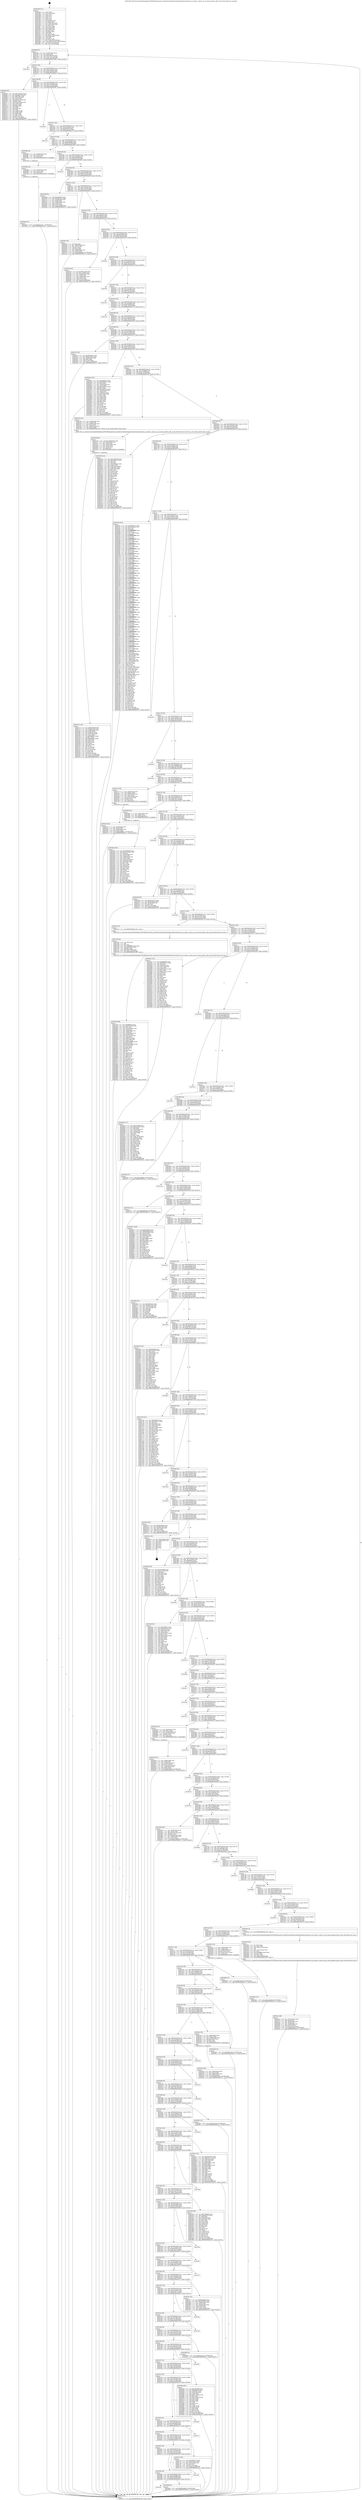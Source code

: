 digraph "0x401490" {
  label = "0x401490 (/mnt/c/Users/mathe/Desktop/tcc/POCII/binaries/extr_linuxdriversnetethernetmellanoxmlxswspectrum_acl_atcam.c_mlxsw_sp_acl_atcam_generic_lkey_id_get_Final-ollvm.out::main(0))"
  labelloc = "t"
  node[shape=record]

  Entry [label="",width=0.3,height=0.3,shape=circle,fillcolor=black,style=filled]
  "0x4014ff" [label="{
     0x4014ff [32]\l
     | [instrs]\l
     &nbsp;&nbsp;0x4014ff \<+6\>: mov -0x108(%rbp),%eax\l
     &nbsp;&nbsp;0x401505 \<+2\>: mov %eax,%ecx\l
     &nbsp;&nbsp;0x401507 \<+6\>: sub $0x85d642a8,%ecx\l
     &nbsp;&nbsp;0x40150d \<+6\>: mov %eax,-0x11c(%rbp)\l
     &nbsp;&nbsp;0x401513 \<+6\>: mov %ecx,-0x120(%rbp)\l
     &nbsp;&nbsp;0x401519 \<+6\>: je 0000000000402db3 \<main+0x1923\>\l
  }"]
  "0x402db3" [label="{
     0x402db3\l
  }", style=dashed]
  "0x40151f" [label="{
     0x40151f [28]\l
     | [instrs]\l
     &nbsp;&nbsp;0x40151f \<+5\>: jmp 0000000000401524 \<main+0x94\>\l
     &nbsp;&nbsp;0x401524 \<+6\>: mov -0x11c(%rbp),%eax\l
     &nbsp;&nbsp;0x40152a \<+5\>: sub $0x861a6ba2,%eax\l
     &nbsp;&nbsp;0x40152f \<+6\>: mov %eax,-0x124(%rbp)\l
     &nbsp;&nbsp;0x401535 \<+6\>: je 0000000000403bee \<main+0x275e\>\l
  }"]
  Exit [label="",width=0.3,height=0.3,shape=circle,fillcolor=black,style=filled,peripheries=2]
  "0x403bee" [label="{
     0x403bee [91]\l
     | [instrs]\l
     &nbsp;&nbsp;0x403bee \<+5\>: mov $0x75de93a9,%eax\l
     &nbsp;&nbsp;0x403bf3 \<+5\>: mov $0xade251fa,%ecx\l
     &nbsp;&nbsp;0x403bf8 \<+7\>: mov 0x40705c,%edx\l
     &nbsp;&nbsp;0x403bff \<+7\>: mov 0x407060,%esi\l
     &nbsp;&nbsp;0x403c06 \<+2\>: mov %edx,%edi\l
     &nbsp;&nbsp;0x403c08 \<+6\>: add $0xc237ea0a,%edi\l
     &nbsp;&nbsp;0x403c0e \<+3\>: sub $0x1,%edi\l
     &nbsp;&nbsp;0x403c11 \<+6\>: sub $0xc237ea0a,%edi\l
     &nbsp;&nbsp;0x403c17 \<+3\>: imul %edi,%edx\l
     &nbsp;&nbsp;0x403c1a \<+3\>: and $0x1,%edx\l
     &nbsp;&nbsp;0x403c1d \<+3\>: cmp $0x0,%edx\l
     &nbsp;&nbsp;0x403c20 \<+4\>: sete %r8b\l
     &nbsp;&nbsp;0x403c24 \<+3\>: cmp $0xa,%esi\l
     &nbsp;&nbsp;0x403c27 \<+4\>: setl %r9b\l
     &nbsp;&nbsp;0x403c2b \<+3\>: mov %r8b,%r10b\l
     &nbsp;&nbsp;0x403c2e \<+3\>: and %r9b,%r10b\l
     &nbsp;&nbsp;0x403c31 \<+3\>: xor %r9b,%r8b\l
     &nbsp;&nbsp;0x403c34 \<+3\>: or %r8b,%r10b\l
     &nbsp;&nbsp;0x403c37 \<+4\>: test $0x1,%r10b\l
     &nbsp;&nbsp;0x403c3b \<+3\>: cmovne %ecx,%eax\l
     &nbsp;&nbsp;0x403c3e \<+6\>: mov %eax,-0x108(%rbp)\l
     &nbsp;&nbsp;0x403c44 \<+5\>: jmp 0000000000404111 \<main+0x2c81\>\l
  }"]
  "0x40153b" [label="{
     0x40153b [28]\l
     | [instrs]\l
     &nbsp;&nbsp;0x40153b \<+5\>: jmp 0000000000401540 \<main+0xb0\>\l
     &nbsp;&nbsp;0x401540 \<+6\>: mov -0x11c(%rbp),%eax\l
     &nbsp;&nbsp;0x401546 \<+5\>: sub $0x87162343,%eax\l
     &nbsp;&nbsp;0x40154b \<+6\>: mov %eax,-0x128(%rbp)\l
     &nbsp;&nbsp;0x401551 \<+6\>: je 0000000000403f83 \<main+0x2af3\>\l
  }"]
  "0x401f9f" [label="{
     0x401f9f\l
  }", style=dashed]
  "0x403f83" [label="{
     0x403f83\l
  }", style=dashed]
  "0x401557" [label="{
     0x401557 [28]\l
     | [instrs]\l
     &nbsp;&nbsp;0x401557 \<+5\>: jmp 000000000040155c \<main+0xcc\>\l
     &nbsp;&nbsp;0x40155c \<+6\>: mov -0x11c(%rbp),%eax\l
     &nbsp;&nbsp;0x401562 \<+5\>: sub $0x8afe83fe,%eax\l
     &nbsp;&nbsp;0x401567 \<+6\>: mov %eax,-0x12c(%rbp)\l
     &nbsp;&nbsp;0x40156d \<+6\>: je 0000000000403e23 \<main+0x2993\>\l
  }"]
  "0x403bdf" [label="{
     0x403bdf [15]\l
     | [instrs]\l
     &nbsp;&nbsp;0x403bdf \<+10\>: movl $0x861a6ba2,-0x108(%rbp)\l
     &nbsp;&nbsp;0x403be9 \<+5\>: jmp 0000000000404111 \<main+0x2c81\>\l
  }"]
  "0x403e23" [label="{
     0x403e23\l
  }", style=dashed]
  "0x401573" [label="{
     0x401573 [28]\l
     | [instrs]\l
     &nbsp;&nbsp;0x401573 \<+5\>: jmp 0000000000401578 \<main+0xe8\>\l
     &nbsp;&nbsp;0x401578 \<+6\>: mov -0x11c(%rbp),%eax\l
     &nbsp;&nbsp;0x40157e \<+5\>: sub $0x8bbdde95,%eax\l
     &nbsp;&nbsp;0x401583 \<+6\>: mov %eax,-0x130(%rbp)\l
     &nbsp;&nbsp;0x401589 \<+6\>: je 0000000000402d80 \<main+0x18f0\>\l
  }"]
  "0x401f83" [label="{
     0x401f83 [28]\l
     | [instrs]\l
     &nbsp;&nbsp;0x401f83 \<+5\>: jmp 0000000000401f88 \<main+0xaf8\>\l
     &nbsp;&nbsp;0x401f88 \<+6\>: mov -0x11c(%rbp),%eax\l
     &nbsp;&nbsp;0x401f8e \<+5\>: sub $0x693a0d6f,%eax\l
     &nbsp;&nbsp;0x401f93 \<+6\>: mov %eax,-0x2a0(%rbp)\l
     &nbsp;&nbsp;0x401f99 \<+6\>: je 0000000000403bdf \<main+0x274f\>\l
  }"]
  "0x402d80" [label="{
     0x402d80 [18]\l
     | [instrs]\l
     &nbsp;&nbsp;0x402d80 \<+7\>: mov -0xd8(%rbp),%rax\l
     &nbsp;&nbsp;0x402d87 \<+3\>: mov (%rax),%rax\l
     &nbsp;&nbsp;0x402d8a \<+3\>: mov %rax,%rdi\l
     &nbsp;&nbsp;0x402d8d \<+5\>: call 0000000000401030 \<free@plt\>\l
     | [calls]\l
     &nbsp;&nbsp;0x401030 \{1\} (unknown)\l
  }"]
  "0x40158f" [label="{
     0x40158f [28]\l
     | [instrs]\l
     &nbsp;&nbsp;0x40158f \<+5\>: jmp 0000000000401594 \<main+0x104\>\l
     &nbsp;&nbsp;0x401594 \<+6\>: mov -0x11c(%rbp),%eax\l
     &nbsp;&nbsp;0x40159a \<+5\>: sub $0x8ced9c6f,%eax\l
     &nbsp;&nbsp;0x40159f \<+6\>: mov %eax,-0x134(%rbp)\l
     &nbsp;&nbsp;0x4015a5 \<+6\>: je 0000000000403e83 \<main+0x29f3\>\l
  }"]
  "0x402e90" [label="{
     0x402e90\l
  }", style=dashed]
  "0x403e83" [label="{
     0x403e83\l
  }", style=dashed]
  "0x4015ab" [label="{
     0x4015ab [28]\l
     | [instrs]\l
     &nbsp;&nbsp;0x4015ab \<+5\>: jmp 00000000004015b0 \<main+0x120\>\l
     &nbsp;&nbsp;0x4015b0 \<+6\>: mov -0x11c(%rbp),%eax\l
     &nbsp;&nbsp;0x4015b6 \<+5\>: sub $0x96331816,%eax\l
     &nbsp;&nbsp;0x4015bb \<+6\>: mov %eax,-0x138(%rbp)\l
     &nbsp;&nbsp;0x4015c1 \<+6\>: je 0000000000402a68 \<main+0x15d8\>\l
  }"]
  "0x402da4" [label="{
     0x402da4 [15]\l
     | [instrs]\l
     &nbsp;&nbsp;0x402da4 \<+10\>: movl $0x405ced17,-0x108(%rbp)\l
     &nbsp;&nbsp;0x402dae \<+5\>: jmp 0000000000404111 \<main+0x2c81\>\l
  }"]
  "0x402a68" [label="{
     0x402a68 [42]\l
     | [instrs]\l
     &nbsp;&nbsp;0x402a68 \<+5\>: mov $0xf5efa9e3,%eax\l
     &nbsp;&nbsp;0x402a6d \<+5\>: mov $0x3085e5cb,%ecx\l
     &nbsp;&nbsp;0x402a72 \<+7\>: mov -0xa8(%rbp),%rdx\l
     &nbsp;&nbsp;0x402a79 \<+2\>: mov (%rdx),%esi\l
     &nbsp;&nbsp;0x402a7b \<+7\>: mov -0xb8(%rbp),%rdx\l
     &nbsp;&nbsp;0x402a82 \<+2\>: cmp (%rdx),%esi\l
     &nbsp;&nbsp;0x402a84 \<+3\>: cmovl %ecx,%eax\l
     &nbsp;&nbsp;0x402a87 \<+6\>: mov %eax,-0x108(%rbp)\l
     &nbsp;&nbsp;0x402a8d \<+5\>: jmp 0000000000404111 \<main+0x2c81\>\l
  }"]
  "0x4015c7" [label="{
     0x4015c7 [28]\l
     | [instrs]\l
     &nbsp;&nbsp;0x4015c7 \<+5\>: jmp 00000000004015cc \<main+0x13c\>\l
     &nbsp;&nbsp;0x4015cc \<+6\>: mov -0x11c(%rbp),%eax\l
     &nbsp;&nbsp;0x4015d2 \<+5\>: sub $0x974ca1aa,%eax\l
     &nbsp;&nbsp;0x4015d7 \<+6\>: mov %eax,-0x13c(%rbp)\l
     &nbsp;&nbsp;0x4015dd \<+6\>: je 00000000004029f7 \<main+0x1567\>\l
  }"]
  "0x402d92" [label="{
     0x402d92 [18]\l
     | [instrs]\l
     &nbsp;&nbsp;0x402d92 \<+7\>: mov -0xb0(%rbp),%rax\l
     &nbsp;&nbsp;0x402d99 \<+3\>: mov (%rax),%rax\l
     &nbsp;&nbsp;0x402d9c \<+3\>: mov %rax,%rdi\l
     &nbsp;&nbsp;0x402d9f \<+5\>: call 0000000000401030 \<free@plt\>\l
     | [calls]\l
     &nbsp;&nbsp;0x401030 \{1\} (unknown)\l
  }"]
  "0x4029f7" [label="{
     0x4029f7 [40]\l
     | [instrs]\l
     &nbsp;&nbsp;0x4029f7 \<+2\>: xor %eax,%eax\l
     &nbsp;&nbsp;0x4029f9 \<+7\>: mov -0xd0(%rbp),%rcx\l
     &nbsp;&nbsp;0x402a00 \<+2\>: mov (%rcx),%edx\l
     &nbsp;&nbsp;0x402a02 \<+3\>: sub $0x1,%eax\l
     &nbsp;&nbsp;0x402a05 \<+2\>: sub %eax,%edx\l
     &nbsp;&nbsp;0x402a07 \<+7\>: mov -0xd0(%rbp),%rcx\l
     &nbsp;&nbsp;0x402a0e \<+2\>: mov %edx,(%rcx)\l
     &nbsp;&nbsp;0x402a10 \<+10\>: movl $0x9cd90de1,-0x108(%rbp)\l
     &nbsp;&nbsp;0x402a1a \<+5\>: jmp 0000000000404111 \<main+0x2c81\>\l
  }"]
  "0x4015e3" [label="{
     0x4015e3 [28]\l
     | [instrs]\l
     &nbsp;&nbsp;0x4015e3 \<+5\>: jmp 00000000004015e8 \<main+0x158\>\l
     &nbsp;&nbsp;0x4015e8 \<+6\>: mov -0x11c(%rbp),%eax\l
     &nbsp;&nbsp;0x4015ee \<+5\>: sub $0x9cd90de1,%eax\l
     &nbsp;&nbsp;0x4015f3 \<+6\>: mov %eax,-0x140(%rbp)\l
     &nbsp;&nbsp;0x4015f9 \<+6\>: je 00000000004025c9 \<main+0x1139\>\l
  }"]
  "0x402d41" [label="{
     0x402d41 [15]\l
     | [instrs]\l
     &nbsp;&nbsp;0x402d41 \<+10\>: movl $0x141bdeff,-0x108(%rbp)\l
     &nbsp;&nbsp;0x402d4b \<+5\>: jmp 0000000000404111 \<main+0x2c81\>\l
  }"]
  "0x4025c9" [label="{
     0x4025c9 [42]\l
     | [instrs]\l
     &nbsp;&nbsp;0x4025c9 \<+5\>: mov $0x39327ad6,%eax\l
     &nbsp;&nbsp;0x4025ce \<+5\>: mov $0x712648e,%ecx\l
     &nbsp;&nbsp;0x4025d3 \<+7\>: mov -0xd0(%rbp),%rdx\l
     &nbsp;&nbsp;0x4025da \<+2\>: mov (%rdx),%esi\l
     &nbsp;&nbsp;0x4025dc \<+7\>: mov -0xe0(%rbp),%rdx\l
     &nbsp;&nbsp;0x4025e3 \<+2\>: cmp (%rdx),%esi\l
     &nbsp;&nbsp;0x4025e5 \<+3\>: cmovl %ecx,%eax\l
     &nbsp;&nbsp;0x4025e8 \<+6\>: mov %eax,-0x108(%rbp)\l
     &nbsp;&nbsp;0x4025ee \<+5\>: jmp 0000000000404111 \<main+0x2c81\>\l
  }"]
  "0x4015ff" [label="{
     0x4015ff [28]\l
     | [instrs]\l
     &nbsp;&nbsp;0x4015ff \<+5\>: jmp 0000000000401604 \<main+0x174\>\l
     &nbsp;&nbsp;0x401604 \<+6\>: mov -0x11c(%rbp),%eax\l
     &nbsp;&nbsp;0x40160a \<+5\>: sub $0x9ef85b2d,%eax\l
     &nbsp;&nbsp;0x40160f \<+6\>: mov %eax,-0x144(%rbp)\l
     &nbsp;&nbsp;0x401615 \<+6\>: je 0000000000402f58 \<main+0x1ac8\>\l
  }"]
  "0x402c74" [label="{
     0x402c74 [116]\l
     | [instrs]\l
     &nbsp;&nbsp;0x402c74 \<+5\>: mov $0x8ced9c6f,%edx\l
     &nbsp;&nbsp;0x402c79 \<+5\>: mov $0xd22c3fe4,%esi\l
     &nbsp;&nbsp;0x402c7e \<+7\>: mov -0x98(%rbp),%rdi\l
     &nbsp;&nbsp;0x402c85 \<+6\>: movl $0x0,(%rdi)\l
     &nbsp;&nbsp;0x402c8b \<+7\>: mov 0x40705c,%ecx\l
     &nbsp;&nbsp;0x402c92 \<+8\>: mov 0x407060,%r8d\l
     &nbsp;&nbsp;0x402c9a \<+3\>: mov %ecx,%r9d\l
     &nbsp;&nbsp;0x402c9d \<+7\>: sub $0xe4bf847f,%r9d\l
     &nbsp;&nbsp;0x402ca4 \<+4\>: sub $0x1,%r9d\l
     &nbsp;&nbsp;0x402ca8 \<+7\>: add $0xe4bf847f,%r9d\l
     &nbsp;&nbsp;0x402caf \<+4\>: imul %r9d,%ecx\l
     &nbsp;&nbsp;0x402cb3 \<+3\>: and $0x1,%ecx\l
     &nbsp;&nbsp;0x402cb6 \<+3\>: cmp $0x0,%ecx\l
     &nbsp;&nbsp;0x402cb9 \<+4\>: sete %r10b\l
     &nbsp;&nbsp;0x402cbd \<+4\>: cmp $0xa,%r8d\l
     &nbsp;&nbsp;0x402cc1 \<+4\>: setl %r11b\l
     &nbsp;&nbsp;0x402cc5 \<+3\>: mov %r10b,%bl\l
     &nbsp;&nbsp;0x402cc8 \<+3\>: and %r11b,%bl\l
     &nbsp;&nbsp;0x402ccb \<+3\>: xor %r11b,%r10b\l
     &nbsp;&nbsp;0x402cce \<+3\>: or %r10b,%bl\l
     &nbsp;&nbsp;0x402cd1 \<+3\>: test $0x1,%bl\l
     &nbsp;&nbsp;0x402cd4 \<+3\>: cmovne %esi,%edx\l
     &nbsp;&nbsp;0x402cd7 \<+6\>: mov %edx,-0x108(%rbp)\l
     &nbsp;&nbsp;0x402cdd \<+6\>: mov %eax,-0x2cc(%rbp)\l
     &nbsp;&nbsp;0x402ce3 \<+5\>: jmp 0000000000404111 \<main+0x2c81\>\l
  }"]
  "0x402f58" [label="{
     0x402f58\l
  }", style=dashed]
  "0x40161b" [label="{
     0x40161b [28]\l
     | [instrs]\l
     &nbsp;&nbsp;0x40161b \<+5\>: jmp 0000000000401620 \<main+0x190\>\l
     &nbsp;&nbsp;0x401620 \<+6\>: mov -0x11c(%rbp),%eax\l
     &nbsp;&nbsp;0x401626 \<+5\>: sub $0xa49bd147,%eax\l
     &nbsp;&nbsp;0x40162b \<+6\>: mov %eax,-0x148(%rbp)\l
     &nbsp;&nbsp;0x401631 \<+6\>: je 0000000000403cf6 \<main+0x2866\>\l
  }"]
  "0x402c4d" [label="{
     0x402c4d [39]\l
     | [instrs]\l
     &nbsp;&nbsp;0x402c4d \<+10\>: movabs $0x4050d1,%rdi\l
     &nbsp;&nbsp;0x402c57 \<+7\>: mov -0xa0(%rbp),%rsi\l
     &nbsp;&nbsp;0x402c5e \<+3\>: mov %rax,(%rsi)\l
     &nbsp;&nbsp;0x402c61 \<+7\>: mov -0xa0(%rbp),%rax\l
     &nbsp;&nbsp;0x402c68 \<+3\>: mov (%rax),%rax\l
     &nbsp;&nbsp;0x402c6b \<+2\>: mov (%rax),%esi\l
     &nbsp;&nbsp;0x402c6d \<+2\>: mov $0x0,%al\l
     &nbsp;&nbsp;0x402c6f \<+5\>: call 0000000000401040 \<printf@plt\>\l
     | [calls]\l
     &nbsp;&nbsp;0x401040 \{1\} (unknown)\l
  }"]
  "0x403cf6" [label="{
     0x403cf6\l
  }", style=dashed]
  "0x401637" [label="{
     0x401637 [28]\l
     | [instrs]\l
     &nbsp;&nbsp;0x401637 \<+5\>: jmp 000000000040163c \<main+0x1ac\>\l
     &nbsp;&nbsp;0x40163c \<+6\>: mov -0x11c(%rbp),%eax\l
     &nbsp;&nbsp;0x401642 \<+5\>: sub $0xa4efc74b,%eax\l
     &nbsp;&nbsp;0x401647 \<+6\>: mov %eax,-0x14c(%rbp)\l
     &nbsp;&nbsp;0x40164d \<+6\>: je 0000000000402381 \<main+0xef1\>\l
  }"]
  "0x402ac3" [label="{
     0x402ac3 [48]\l
     | [instrs]\l
     &nbsp;&nbsp;0x402ac3 \<+6\>: mov -0x2c8(%rbp),%ecx\l
     &nbsp;&nbsp;0x402ac9 \<+3\>: imul %eax,%ecx\l
     &nbsp;&nbsp;0x402acc \<+7\>: mov -0xb0(%rbp),%rdi\l
     &nbsp;&nbsp;0x402ad3 \<+3\>: mov (%rdi),%rdi\l
     &nbsp;&nbsp;0x402ad6 \<+7\>: mov -0xa8(%rbp),%r8\l
     &nbsp;&nbsp;0x402add \<+3\>: movslq (%r8),%r8\l
     &nbsp;&nbsp;0x402ae0 \<+4\>: mov %ecx,(%rdi,%r8,4)\l
     &nbsp;&nbsp;0x402ae4 \<+10\>: movl $0xfc81decc,-0x108(%rbp)\l
     &nbsp;&nbsp;0x402aee \<+5\>: jmp 0000000000404111 \<main+0x2c81\>\l
  }"]
  "0x402381" [label="{
     0x402381\l
  }", style=dashed]
  "0x401653" [label="{
     0x401653 [28]\l
     | [instrs]\l
     &nbsp;&nbsp;0x401653 \<+5\>: jmp 0000000000401658 \<main+0x1c8\>\l
     &nbsp;&nbsp;0x401658 \<+6\>: mov -0x11c(%rbp),%eax\l
     &nbsp;&nbsp;0x40165e \<+5\>: sub $0xa5034f08,%eax\l
     &nbsp;&nbsp;0x401663 \<+6\>: mov %eax,-0x150(%rbp)\l
     &nbsp;&nbsp;0x401669 \<+6\>: je 0000000000403701 \<main+0x2271\>\l
  }"]
  "0x402a97" [label="{
     0x402a97 [44]\l
     | [instrs]\l
     &nbsp;&nbsp;0x402a97 \<+2\>: xor %ecx,%ecx\l
     &nbsp;&nbsp;0x402a99 \<+5\>: mov $0x2,%edx\l
     &nbsp;&nbsp;0x402a9e \<+6\>: mov %edx,-0x2c4(%rbp)\l
     &nbsp;&nbsp;0x402aa4 \<+1\>: cltd\l
     &nbsp;&nbsp;0x402aa5 \<+6\>: mov -0x2c4(%rbp),%esi\l
     &nbsp;&nbsp;0x402aab \<+2\>: idiv %esi\l
     &nbsp;&nbsp;0x402aad \<+6\>: imul $0xfffffffe,%edx,%edx\l
     &nbsp;&nbsp;0x402ab3 \<+3\>: sub $0x1,%ecx\l
     &nbsp;&nbsp;0x402ab6 \<+2\>: sub %ecx,%edx\l
     &nbsp;&nbsp;0x402ab8 \<+6\>: mov %edx,-0x2c8(%rbp)\l
     &nbsp;&nbsp;0x402abe \<+5\>: call 0000000000401160 \<next_i\>\l
     | [calls]\l
     &nbsp;&nbsp;0x401160 \{1\} (/mnt/c/Users/mathe/Desktop/tcc/POCII/binaries/extr_linuxdriversnetethernetmellanoxmlxswspectrum_acl_atcam.c_mlxsw_sp_acl_atcam_generic_lkey_id_get_Final-ollvm.out::next_i)\l
  }"]
  "0x403701" [label="{
     0x403701\l
  }", style=dashed]
  "0x40166f" [label="{
     0x40166f [28]\l
     | [instrs]\l
     &nbsp;&nbsp;0x40166f \<+5\>: jmp 0000000000401674 \<main+0x1e4\>\l
     &nbsp;&nbsp;0x401674 \<+6\>: mov -0x11c(%rbp),%eax\l
     &nbsp;&nbsp;0x40167a \<+5\>: sub $0xa55f8e62,%eax\l
     &nbsp;&nbsp;0x40167f \<+6\>: mov %eax,-0x154(%rbp)\l
     &nbsp;&nbsp;0x401685 \<+6\>: je 0000000000403460 \<main+0x1fd0\>\l
  }"]
  "0x402a42" [label="{
     0x402a42 [38]\l
     | [instrs]\l
     &nbsp;&nbsp;0x402a42 \<+7\>: mov -0xb0(%rbp),%rdi\l
     &nbsp;&nbsp;0x402a49 \<+3\>: mov %rax,(%rdi)\l
     &nbsp;&nbsp;0x402a4c \<+7\>: mov -0xa8(%rbp),%rax\l
     &nbsp;&nbsp;0x402a53 \<+6\>: movl $0x0,(%rax)\l
     &nbsp;&nbsp;0x402a59 \<+10\>: movl $0x96331816,-0x108(%rbp)\l
     &nbsp;&nbsp;0x402a63 \<+5\>: jmp 0000000000404111 \<main+0x2c81\>\l
  }"]
  "0x403460" [label="{
     0x403460\l
  }", style=dashed]
  "0x40168b" [label="{
     0x40168b [28]\l
     | [instrs]\l
     &nbsp;&nbsp;0x40168b \<+5\>: jmp 0000000000401690 \<main+0x200\>\l
     &nbsp;&nbsp;0x401690 \<+6\>: mov -0x11c(%rbp),%eax\l
     &nbsp;&nbsp;0x401696 \<+5\>: sub $0xa56c1ef9,%eax\l
     &nbsp;&nbsp;0x40169b \<+6\>: mov %eax,-0x158(%rbp)\l
     &nbsp;&nbsp;0x4016a1 \<+6\>: je 0000000000402555 \<main+0x10c5\>\l
  }"]
  "0x4027f8" [label="{
     0x4027f8 [186]\l
     | [instrs]\l
     &nbsp;&nbsp;0x4027f8 \<+5\>: mov $0xf9daff7d,%ecx\l
     &nbsp;&nbsp;0x4027fd \<+5\>: mov $0x3d7f3c84,%edx\l
     &nbsp;&nbsp;0x402802 \<+3\>: mov $0x1,%sil\l
     &nbsp;&nbsp;0x402805 \<+6\>: mov -0x2c0(%rbp),%edi\l
     &nbsp;&nbsp;0x40280b \<+3\>: imul %eax,%edi\l
     &nbsp;&nbsp;0x40280e \<+7\>: mov -0xd8(%rbp),%r8\l
     &nbsp;&nbsp;0x402815 \<+3\>: mov (%r8),%r8\l
     &nbsp;&nbsp;0x402818 \<+7\>: mov -0xd0(%rbp),%r9\l
     &nbsp;&nbsp;0x40281f \<+3\>: movslq (%r9),%r9\l
     &nbsp;&nbsp;0x402822 \<+4\>: mov (%r8,%r9,8),%r8\l
     &nbsp;&nbsp;0x402826 \<+3\>: mov %edi,(%r8)\l
     &nbsp;&nbsp;0x402829 \<+7\>: mov 0x40705c,%eax\l
     &nbsp;&nbsp;0x402830 \<+7\>: mov 0x407060,%edi\l
     &nbsp;&nbsp;0x402837 \<+3\>: mov %eax,%r10d\l
     &nbsp;&nbsp;0x40283a \<+7\>: sub $0x8bc58988,%r10d\l
     &nbsp;&nbsp;0x402841 \<+4\>: sub $0x1,%r10d\l
     &nbsp;&nbsp;0x402845 \<+7\>: add $0x8bc58988,%r10d\l
     &nbsp;&nbsp;0x40284c \<+4\>: imul %r10d,%eax\l
     &nbsp;&nbsp;0x402850 \<+3\>: and $0x1,%eax\l
     &nbsp;&nbsp;0x402853 \<+3\>: cmp $0x0,%eax\l
     &nbsp;&nbsp;0x402856 \<+4\>: sete %r11b\l
     &nbsp;&nbsp;0x40285a \<+3\>: cmp $0xa,%edi\l
     &nbsp;&nbsp;0x40285d \<+3\>: setl %bl\l
     &nbsp;&nbsp;0x402860 \<+3\>: mov %r11b,%r14b\l
     &nbsp;&nbsp;0x402863 \<+4\>: xor $0xff,%r14b\l
     &nbsp;&nbsp;0x402867 \<+3\>: mov %bl,%r15b\l
     &nbsp;&nbsp;0x40286a \<+4\>: xor $0xff,%r15b\l
     &nbsp;&nbsp;0x40286e \<+4\>: xor $0x1,%sil\l
     &nbsp;&nbsp;0x402872 \<+3\>: mov %r14b,%r12b\l
     &nbsp;&nbsp;0x402875 \<+4\>: and $0xff,%r12b\l
     &nbsp;&nbsp;0x402879 \<+3\>: and %sil,%r11b\l
     &nbsp;&nbsp;0x40287c \<+3\>: mov %r15b,%r13b\l
     &nbsp;&nbsp;0x40287f \<+4\>: and $0xff,%r13b\l
     &nbsp;&nbsp;0x402883 \<+3\>: and %sil,%bl\l
     &nbsp;&nbsp;0x402886 \<+3\>: or %r11b,%r12b\l
     &nbsp;&nbsp;0x402889 \<+3\>: or %bl,%r13b\l
     &nbsp;&nbsp;0x40288c \<+3\>: xor %r13b,%r12b\l
     &nbsp;&nbsp;0x40288f \<+3\>: or %r15b,%r14b\l
     &nbsp;&nbsp;0x402892 \<+4\>: xor $0xff,%r14b\l
     &nbsp;&nbsp;0x402896 \<+4\>: or $0x1,%sil\l
     &nbsp;&nbsp;0x40289a \<+3\>: and %sil,%r14b\l
     &nbsp;&nbsp;0x40289d \<+3\>: or %r14b,%r12b\l
     &nbsp;&nbsp;0x4028a0 \<+4\>: test $0x1,%r12b\l
     &nbsp;&nbsp;0x4028a4 \<+3\>: cmovne %edx,%ecx\l
     &nbsp;&nbsp;0x4028a7 \<+6\>: mov %ecx,-0x108(%rbp)\l
     &nbsp;&nbsp;0x4028ad \<+5\>: jmp 0000000000404111 \<main+0x2c81\>\l
  }"]
  "0x402555" [label="{
     0x402555 [30]\l
     | [instrs]\l
     &nbsp;&nbsp;0x402555 \<+5\>: mov $0xc6063c82,%eax\l
     &nbsp;&nbsp;0x40255a \<+5\>: mov $0xba07f842,%ecx\l
     &nbsp;&nbsp;0x40255f \<+3\>: mov -0x34(%rbp),%edx\l
     &nbsp;&nbsp;0x402562 \<+3\>: cmp $0x0,%edx\l
     &nbsp;&nbsp;0x402565 \<+3\>: cmove %ecx,%eax\l
     &nbsp;&nbsp;0x402568 \<+6\>: mov %eax,-0x108(%rbp)\l
     &nbsp;&nbsp;0x40256e \<+5\>: jmp 0000000000404111 \<main+0x2c81\>\l
  }"]
  "0x4016a7" [label="{
     0x4016a7 [28]\l
     | [instrs]\l
     &nbsp;&nbsp;0x4016a7 \<+5\>: jmp 00000000004016ac \<main+0x21c\>\l
     &nbsp;&nbsp;0x4016ac \<+6\>: mov -0x11c(%rbp),%eax\l
     &nbsp;&nbsp;0x4016b2 \<+5\>: sub $0xa592f624,%eax\l
     &nbsp;&nbsp;0x4016b7 \<+6\>: mov %eax,-0x15c(%rbp)\l
     &nbsp;&nbsp;0x4016bd \<+6\>: je 0000000000402b4e \<main+0x16be\>\l
  }"]
  "0x4027d0" [label="{
     0x4027d0 [40]\l
     | [instrs]\l
     &nbsp;&nbsp;0x4027d0 \<+5\>: mov $0x2,%ecx\l
     &nbsp;&nbsp;0x4027d5 \<+1\>: cltd\l
     &nbsp;&nbsp;0x4027d6 \<+2\>: idiv %ecx\l
     &nbsp;&nbsp;0x4027d8 \<+6\>: imul $0xfffffffe,%edx,%ecx\l
     &nbsp;&nbsp;0x4027de \<+6\>: sub $0xf2784ac,%ecx\l
     &nbsp;&nbsp;0x4027e4 \<+3\>: add $0x1,%ecx\l
     &nbsp;&nbsp;0x4027e7 \<+6\>: add $0xf2784ac,%ecx\l
     &nbsp;&nbsp;0x4027ed \<+6\>: mov %ecx,-0x2c0(%rbp)\l
     &nbsp;&nbsp;0x4027f3 \<+5\>: call 0000000000401160 \<next_i\>\l
     | [calls]\l
     &nbsp;&nbsp;0x401160 \{1\} (/mnt/c/Users/mathe/Desktop/tcc/POCII/binaries/extr_linuxdriversnetethernetmellanoxmlxswspectrum_acl_atcam.c_mlxsw_sp_acl_atcam_generic_lkey_id_get_Final-ollvm.out::next_i)\l
  }"]
  "0x402b4e" [label="{
     0x402b4e [120]\l
     | [instrs]\l
     &nbsp;&nbsp;0x402b4e \<+5\>: mov $0x39f18f13,%eax\l
     &nbsp;&nbsp;0x402b53 \<+5\>: mov $0x39090413,%ecx\l
     &nbsp;&nbsp;0x402b58 \<+2\>: xor %edx,%edx\l
     &nbsp;&nbsp;0x402b5a \<+7\>: mov -0xa8(%rbp),%rsi\l
     &nbsp;&nbsp;0x402b61 \<+2\>: mov (%rsi),%edi\l
     &nbsp;&nbsp;0x402b63 \<+6\>: sub $0xe24d6135,%edi\l
     &nbsp;&nbsp;0x402b69 \<+3\>: add $0x1,%edi\l
     &nbsp;&nbsp;0x402b6c \<+6\>: add $0xe24d6135,%edi\l
     &nbsp;&nbsp;0x402b72 \<+7\>: mov -0xa8(%rbp),%rsi\l
     &nbsp;&nbsp;0x402b79 \<+2\>: mov %edi,(%rsi)\l
     &nbsp;&nbsp;0x402b7b \<+7\>: mov 0x40705c,%edi\l
     &nbsp;&nbsp;0x402b82 \<+8\>: mov 0x407060,%r8d\l
     &nbsp;&nbsp;0x402b8a \<+3\>: sub $0x1,%edx\l
     &nbsp;&nbsp;0x402b8d \<+3\>: mov %edi,%r9d\l
     &nbsp;&nbsp;0x402b90 \<+3\>: add %edx,%r9d\l
     &nbsp;&nbsp;0x402b93 \<+4\>: imul %r9d,%edi\l
     &nbsp;&nbsp;0x402b97 \<+3\>: and $0x1,%edi\l
     &nbsp;&nbsp;0x402b9a \<+3\>: cmp $0x0,%edi\l
     &nbsp;&nbsp;0x402b9d \<+4\>: sete %r10b\l
     &nbsp;&nbsp;0x402ba1 \<+4\>: cmp $0xa,%r8d\l
     &nbsp;&nbsp;0x402ba5 \<+4\>: setl %r11b\l
     &nbsp;&nbsp;0x402ba9 \<+3\>: mov %r10b,%bl\l
     &nbsp;&nbsp;0x402bac \<+3\>: and %r11b,%bl\l
     &nbsp;&nbsp;0x402baf \<+3\>: xor %r11b,%r10b\l
     &nbsp;&nbsp;0x402bb2 \<+3\>: or %r10b,%bl\l
     &nbsp;&nbsp;0x402bb5 \<+3\>: test $0x1,%bl\l
     &nbsp;&nbsp;0x402bb8 \<+3\>: cmovne %ecx,%eax\l
     &nbsp;&nbsp;0x402bbb \<+6\>: mov %eax,-0x108(%rbp)\l
     &nbsp;&nbsp;0x402bc1 \<+5\>: jmp 0000000000404111 \<main+0x2c81\>\l
  }"]
  "0x4016c3" [label="{
     0x4016c3 [28]\l
     | [instrs]\l
     &nbsp;&nbsp;0x4016c3 \<+5\>: jmp 00000000004016c8 \<main+0x238\>\l
     &nbsp;&nbsp;0x4016c8 \<+6\>: mov -0x11c(%rbp),%eax\l
     &nbsp;&nbsp;0x4016ce \<+5\>: sub $0xac5130ff,%eax\l
     &nbsp;&nbsp;0x4016d3 \<+6\>: mov %eax,-0x160(%rbp)\l
     &nbsp;&nbsp;0x4016d9 \<+6\>: je 0000000000402c2b \<main+0x179b\>\l
  }"]
  "0x401f67" [label="{
     0x401f67 [28]\l
     | [instrs]\l
     &nbsp;&nbsp;0x401f67 \<+5\>: jmp 0000000000401f6c \<main+0xadc\>\l
     &nbsp;&nbsp;0x401f6c \<+6\>: mov -0x11c(%rbp),%eax\l
     &nbsp;&nbsp;0x401f72 \<+5\>: sub $0x67a1411f,%eax\l
     &nbsp;&nbsp;0x401f77 \<+6\>: mov %eax,-0x29c(%rbp)\l
     &nbsp;&nbsp;0x401f7d \<+6\>: je 0000000000402e90 \<main+0x1a00\>\l
  }"]
  "0x402c2b" [label="{
     0x402c2b [34]\l
     | [instrs]\l
     &nbsp;&nbsp;0x402c2b \<+7\>: mov -0xd8(%rbp),%rax\l
     &nbsp;&nbsp;0x402c32 \<+3\>: mov (%rax),%rdi\l
     &nbsp;&nbsp;0x402c35 \<+7\>: mov -0xb0(%rbp),%rax\l
     &nbsp;&nbsp;0x402c3c \<+3\>: mov (%rax),%rsi\l
     &nbsp;&nbsp;0x402c3f \<+7\>: mov -0xe8(%rbp),%rax\l
     &nbsp;&nbsp;0x402c46 \<+2\>: mov (%rax),%edx\l
     &nbsp;&nbsp;0x402c48 \<+5\>: call 0000000000401240 \<mlxsw_sp_acl_atcam_generic_lkey_id_get\>\l
     | [calls]\l
     &nbsp;&nbsp;0x401240 \{1\} (/mnt/c/Users/mathe/Desktop/tcc/POCII/binaries/extr_linuxdriversnetethernetmellanoxmlxswspectrum_acl_atcam.c_mlxsw_sp_acl_atcam_generic_lkey_id_get_Final-ollvm.out::mlxsw_sp_acl_atcam_generic_lkey_id_get)\l
  }"]
  "0x4016df" [label="{
     0x4016df [28]\l
     | [instrs]\l
     &nbsp;&nbsp;0x4016df \<+5\>: jmp 00000000004016e4 \<main+0x254\>\l
     &nbsp;&nbsp;0x4016e4 \<+6\>: mov -0x11c(%rbp),%eax\l
     &nbsp;&nbsp;0x4016ea \<+5\>: sub $0xade251fa,%eax\l
     &nbsp;&nbsp;0x4016ef \<+6\>: mov %eax,-0x164(%rbp)\l
     &nbsp;&nbsp;0x4016f5 \<+6\>: je 0000000000403c49 \<main+0x27b9\>\l
  }"]
  "0x40271a" [label="{
     0x40271a [30]\l
     | [instrs]\l
     &nbsp;&nbsp;0x40271a \<+5\>: mov $0x5b0e9723,%eax\l
     &nbsp;&nbsp;0x40271f \<+5\>: mov $0xe776f53a,%ecx\l
     &nbsp;&nbsp;0x402724 \<+3\>: mov -0x30(%rbp),%dl\l
     &nbsp;&nbsp;0x402727 \<+3\>: test $0x1,%dl\l
     &nbsp;&nbsp;0x40272a \<+3\>: cmovne %ecx,%eax\l
     &nbsp;&nbsp;0x40272d \<+6\>: mov %eax,-0x108(%rbp)\l
     &nbsp;&nbsp;0x402733 \<+5\>: jmp 0000000000404111 \<main+0x2c81\>\l
  }"]
  "0x403c49" [label="{
     0x403c49 [155]\l
     | [instrs]\l
     &nbsp;&nbsp;0x403c49 \<+5\>: mov $0x75de93a9,%eax\l
     &nbsp;&nbsp;0x403c4e \<+5\>: mov $0xf5d2a123,%ecx\l
     &nbsp;&nbsp;0x403c53 \<+2\>: mov $0x1,%dl\l
     &nbsp;&nbsp;0x403c55 \<+2\>: xor %esi,%esi\l
     &nbsp;&nbsp;0x403c57 \<+7\>: mov -0x100(%rbp),%rdi\l
     &nbsp;&nbsp;0x403c5e \<+3\>: mov (%rdi),%r8d\l
     &nbsp;&nbsp;0x403c61 \<+4\>: mov %r8d,-0x2c(%rbp)\l
     &nbsp;&nbsp;0x403c65 \<+8\>: mov 0x40705c,%r8d\l
     &nbsp;&nbsp;0x403c6d \<+8\>: mov 0x407060,%r9d\l
     &nbsp;&nbsp;0x403c75 \<+3\>: sub $0x1,%esi\l
     &nbsp;&nbsp;0x403c78 \<+3\>: mov %r8d,%r10d\l
     &nbsp;&nbsp;0x403c7b \<+3\>: add %esi,%r10d\l
     &nbsp;&nbsp;0x403c7e \<+4\>: imul %r10d,%r8d\l
     &nbsp;&nbsp;0x403c82 \<+4\>: and $0x1,%r8d\l
     &nbsp;&nbsp;0x403c86 \<+4\>: cmp $0x0,%r8d\l
     &nbsp;&nbsp;0x403c8a \<+4\>: sete %r11b\l
     &nbsp;&nbsp;0x403c8e \<+4\>: cmp $0xa,%r9d\l
     &nbsp;&nbsp;0x403c92 \<+3\>: setl %bl\l
     &nbsp;&nbsp;0x403c95 \<+3\>: mov %r11b,%r14b\l
     &nbsp;&nbsp;0x403c98 \<+4\>: xor $0xff,%r14b\l
     &nbsp;&nbsp;0x403c9c \<+3\>: mov %bl,%r15b\l
     &nbsp;&nbsp;0x403c9f \<+4\>: xor $0xff,%r15b\l
     &nbsp;&nbsp;0x403ca3 \<+3\>: xor $0x0,%dl\l
     &nbsp;&nbsp;0x403ca6 \<+3\>: mov %r14b,%r12b\l
     &nbsp;&nbsp;0x403ca9 \<+4\>: and $0x0,%r12b\l
     &nbsp;&nbsp;0x403cad \<+3\>: and %dl,%r11b\l
     &nbsp;&nbsp;0x403cb0 \<+3\>: mov %r15b,%r13b\l
     &nbsp;&nbsp;0x403cb3 \<+4\>: and $0x0,%r13b\l
     &nbsp;&nbsp;0x403cb7 \<+2\>: and %dl,%bl\l
     &nbsp;&nbsp;0x403cb9 \<+3\>: or %r11b,%r12b\l
     &nbsp;&nbsp;0x403cbc \<+3\>: or %bl,%r13b\l
     &nbsp;&nbsp;0x403cbf \<+3\>: xor %r13b,%r12b\l
     &nbsp;&nbsp;0x403cc2 \<+3\>: or %r15b,%r14b\l
     &nbsp;&nbsp;0x403cc5 \<+4\>: xor $0xff,%r14b\l
     &nbsp;&nbsp;0x403cc9 \<+3\>: or $0x0,%dl\l
     &nbsp;&nbsp;0x403ccc \<+3\>: and %dl,%r14b\l
     &nbsp;&nbsp;0x403ccf \<+3\>: or %r14b,%r12b\l
     &nbsp;&nbsp;0x403cd2 \<+4\>: test $0x1,%r12b\l
     &nbsp;&nbsp;0x403cd6 \<+3\>: cmovne %ecx,%eax\l
     &nbsp;&nbsp;0x403cd9 \<+6\>: mov %eax,-0x108(%rbp)\l
     &nbsp;&nbsp;0x403cdf \<+5\>: jmp 0000000000404111 \<main+0x2c81\>\l
  }"]
  "0x4016fb" [label="{
     0x4016fb [28]\l
     | [instrs]\l
     &nbsp;&nbsp;0x4016fb \<+5\>: jmp 0000000000401700 \<main+0x270\>\l
     &nbsp;&nbsp;0x401700 \<+6\>: mov -0x11c(%rbp),%eax\l
     &nbsp;&nbsp;0x401706 \<+5\>: sub $0xae6e79d8,%eax\l
     &nbsp;&nbsp;0x40170b \<+6\>: mov %eax,-0x168(%rbp)\l
     &nbsp;&nbsp;0x401711 \<+6\>: je 00000000004020a2 \<main+0xc12\>\l
  }"]
  "0x401f4b" [label="{
     0x401f4b [28]\l
     | [instrs]\l
     &nbsp;&nbsp;0x401f4b \<+5\>: jmp 0000000000401f50 \<main+0xac0\>\l
     &nbsp;&nbsp;0x401f50 \<+6\>: mov -0x11c(%rbp),%eax\l
     &nbsp;&nbsp;0x401f56 \<+5\>: sub $0x65a2288c,%eax\l
     &nbsp;&nbsp;0x401f5b \<+6\>: mov %eax,-0x298(%rbp)\l
     &nbsp;&nbsp;0x401f61 \<+6\>: je 000000000040271a \<main+0x128a\>\l
  }"]
  "0x4020a2" [label="{
     0x4020a2 [614]\l
     | [instrs]\l
     &nbsp;&nbsp;0x4020a2 \<+5\>: mov $0xa49bd147,%eax\l
     &nbsp;&nbsp;0x4020a7 \<+5\>: mov $0xc2636add,%ecx\l
     &nbsp;&nbsp;0x4020ac \<+2\>: mov $0x1,%dl\l
     &nbsp;&nbsp;0x4020ae \<+3\>: mov %rsp,%rsi\l
     &nbsp;&nbsp;0x4020b1 \<+4\>: add $0xfffffffffffffff0,%rsi\l
     &nbsp;&nbsp;0x4020b5 \<+3\>: mov %rsi,%rsp\l
     &nbsp;&nbsp;0x4020b8 \<+7\>: mov %rsi,-0x100(%rbp)\l
     &nbsp;&nbsp;0x4020bf \<+3\>: mov %rsp,%rsi\l
     &nbsp;&nbsp;0x4020c2 \<+4\>: add $0xfffffffffffffff0,%rsi\l
     &nbsp;&nbsp;0x4020c6 \<+3\>: mov %rsi,%rsp\l
     &nbsp;&nbsp;0x4020c9 \<+3\>: mov %rsp,%rdi\l
     &nbsp;&nbsp;0x4020cc \<+4\>: add $0xfffffffffffffff0,%rdi\l
     &nbsp;&nbsp;0x4020d0 \<+3\>: mov %rdi,%rsp\l
     &nbsp;&nbsp;0x4020d3 \<+7\>: mov %rdi,-0xf8(%rbp)\l
     &nbsp;&nbsp;0x4020da \<+3\>: mov %rsp,%rdi\l
     &nbsp;&nbsp;0x4020dd \<+4\>: add $0xfffffffffffffff0,%rdi\l
     &nbsp;&nbsp;0x4020e1 \<+3\>: mov %rdi,%rsp\l
     &nbsp;&nbsp;0x4020e4 \<+7\>: mov %rdi,-0xf0(%rbp)\l
     &nbsp;&nbsp;0x4020eb \<+3\>: mov %rsp,%rdi\l
     &nbsp;&nbsp;0x4020ee \<+4\>: add $0xfffffffffffffff0,%rdi\l
     &nbsp;&nbsp;0x4020f2 \<+3\>: mov %rdi,%rsp\l
     &nbsp;&nbsp;0x4020f5 \<+7\>: mov %rdi,-0xe8(%rbp)\l
     &nbsp;&nbsp;0x4020fc \<+3\>: mov %rsp,%rdi\l
     &nbsp;&nbsp;0x4020ff \<+4\>: add $0xfffffffffffffff0,%rdi\l
     &nbsp;&nbsp;0x402103 \<+3\>: mov %rdi,%rsp\l
     &nbsp;&nbsp;0x402106 \<+7\>: mov %rdi,-0xe0(%rbp)\l
     &nbsp;&nbsp;0x40210d \<+3\>: mov %rsp,%rdi\l
     &nbsp;&nbsp;0x402110 \<+4\>: add $0xfffffffffffffff0,%rdi\l
     &nbsp;&nbsp;0x402114 \<+3\>: mov %rdi,%rsp\l
     &nbsp;&nbsp;0x402117 \<+7\>: mov %rdi,-0xd8(%rbp)\l
     &nbsp;&nbsp;0x40211e \<+3\>: mov %rsp,%rdi\l
     &nbsp;&nbsp;0x402121 \<+4\>: add $0xfffffffffffffff0,%rdi\l
     &nbsp;&nbsp;0x402125 \<+3\>: mov %rdi,%rsp\l
     &nbsp;&nbsp;0x402128 \<+7\>: mov %rdi,-0xd0(%rbp)\l
     &nbsp;&nbsp;0x40212f \<+3\>: mov %rsp,%rdi\l
     &nbsp;&nbsp;0x402132 \<+4\>: add $0xfffffffffffffff0,%rdi\l
     &nbsp;&nbsp;0x402136 \<+3\>: mov %rdi,%rsp\l
     &nbsp;&nbsp;0x402139 \<+7\>: mov %rdi,-0xc8(%rbp)\l
     &nbsp;&nbsp;0x402140 \<+3\>: mov %rsp,%rdi\l
     &nbsp;&nbsp;0x402143 \<+4\>: add $0xfffffffffffffff0,%rdi\l
     &nbsp;&nbsp;0x402147 \<+3\>: mov %rdi,%rsp\l
     &nbsp;&nbsp;0x40214a \<+7\>: mov %rdi,-0xc0(%rbp)\l
     &nbsp;&nbsp;0x402151 \<+3\>: mov %rsp,%rdi\l
     &nbsp;&nbsp;0x402154 \<+4\>: add $0xfffffffffffffff0,%rdi\l
     &nbsp;&nbsp;0x402158 \<+3\>: mov %rdi,%rsp\l
     &nbsp;&nbsp;0x40215b \<+7\>: mov %rdi,-0xb8(%rbp)\l
     &nbsp;&nbsp;0x402162 \<+3\>: mov %rsp,%rdi\l
     &nbsp;&nbsp;0x402165 \<+4\>: add $0xfffffffffffffff0,%rdi\l
     &nbsp;&nbsp;0x402169 \<+3\>: mov %rdi,%rsp\l
     &nbsp;&nbsp;0x40216c \<+7\>: mov %rdi,-0xb0(%rbp)\l
     &nbsp;&nbsp;0x402173 \<+3\>: mov %rsp,%rdi\l
     &nbsp;&nbsp;0x402176 \<+4\>: add $0xfffffffffffffff0,%rdi\l
     &nbsp;&nbsp;0x40217a \<+3\>: mov %rdi,%rsp\l
     &nbsp;&nbsp;0x40217d \<+7\>: mov %rdi,-0xa8(%rbp)\l
     &nbsp;&nbsp;0x402184 \<+3\>: mov %rsp,%rdi\l
     &nbsp;&nbsp;0x402187 \<+4\>: add $0xfffffffffffffff0,%rdi\l
     &nbsp;&nbsp;0x40218b \<+3\>: mov %rdi,%rsp\l
     &nbsp;&nbsp;0x40218e \<+7\>: mov %rdi,-0xa0(%rbp)\l
     &nbsp;&nbsp;0x402195 \<+3\>: mov %rsp,%rdi\l
     &nbsp;&nbsp;0x402198 \<+4\>: add $0xfffffffffffffff0,%rdi\l
     &nbsp;&nbsp;0x40219c \<+3\>: mov %rdi,%rsp\l
     &nbsp;&nbsp;0x40219f \<+7\>: mov %rdi,-0x98(%rbp)\l
     &nbsp;&nbsp;0x4021a6 \<+3\>: mov %rsp,%rdi\l
     &nbsp;&nbsp;0x4021a9 \<+4\>: add $0xfffffffffffffff0,%rdi\l
     &nbsp;&nbsp;0x4021ad \<+3\>: mov %rdi,%rsp\l
     &nbsp;&nbsp;0x4021b0 \<+7\>: mov %rdi,-0x90(%rbp)\l
     &nbsp;&nbsp;0x4021b7 \<+3\>: mov %rsp,%rdi\l
     &nbsp;&nbsp;0x4021ba \<+4\>: add $0xfffffffffffffff0,%rdi\l
     &nbsp;&nbsp;0x4021be \<+3\>: mov %rdi,%rsp\l
     &nbsp;&nbsp;0x4021c1 \<+7\>: mov %rdi,-0x88(%rbp)\l
     &nbsp;&nbsp;0x4021c8 \<+3\>: mov %rsp,%rdi\l
     &nbsp;&nbsp;0x4021cb \<+4\>: add $0xfffffffffffffff0,%rdi\l
     &nbsp;&nbsp;0x4021cf \<+3\>: mov %rdi,%rsp\l
     &nbsp;&nbsp;0x4021d2 \<+4\>: mov %rdi,-0x80(%rbp)\l
     &nbsp;&nbsp;0x4021d6 \<+3\>: mov %rsp,%rdi\l
     &nbsp;&nbsp;0x4021d9 \<+4\>: add $0xfffffffffffffff0,%rdi\l
     &nbsp;&nbsp;0x4021dd \<+3\>: mov %rdi,%rsp\l
     &nbsp;&nbsp;0x4021e0 \<+4\>: mov %rdi,-0x78(%rbp)\l
     &nbsp;&nbsp;0x4021e4 \<+3\>: mov %rsp,%rdi\l
     &nbsp;&nbsp;0x4021e7 \<+4\>: add $0xfffffffffffffff0,%rdi\l
     &nbsp;&nbsp;0x4021eb \<+3\>: mov %rdi,%rsp\l
     &nbsp;&nbsp;0x4021ee \<+4\>: mov %rdi,-0x70(%rbp)\l
     &nbsp;&nbsp;0x4021f2 \<+3\>: mov %rsp,%rdi\l
     &nbsp;&nbsp;0x4021f5 \<+4\>: add $0xfffffffffffffff0,%rdi\l
     &nbsp;&nbsp;0x4021f9 \<+3\>: mov %rdi,%rsp\l
     &nbsp;&nbsp;0x4021fc \<+4\>: mov %rdi,-0x68(%rbp)\l
     &nbsp;&nbsp;0x402200 \<+3\>: mov %rsp,%rdi\l
     &nbsp;&nbsp;0x402203 \<+4\>: add $0xfffffffffffffff0,%rdi\l
     &nbsp;&nbsp;0x402207 \<+3\>: mov %rdi,%rsp\l
     &nbsp;&nbsp;0x40220a \<+4\>: mov %rdi,-0x60(%rbp)\l
     &nbsp;&nbsp;0x40220e \<+3\>: mov %rsp,%rdi\l
     &nbsp;&nbsp;0x402211 \<+4\>: add $0xfffffffffffffff0,%rdi\l
     &nbsp;&nbsp;0x402215 \<+3\>: mov %rdi,%rsp\l
     &nbsp;&nbsp;0x402218 \<+4\>: mov %rdi,-0x58(%rbp)\l
     &nbsp;&nbsp;0x40221c \<+3\>: mov %rsp,%rdi\l
     &nbsp;&nbsp;0x40221f \<+4\>: add $0xfffffffffffffff0,%rdi\l
     &nbsp;&nbsp;0x402223 \<+3\>: mov %rdi,%rsp\l
     &nbsp;&nbsp;0x402226 \<+4\>: mov %rdi,-0x50(%rbp)\l
     &nbsp;&nbsp;0x40222a \<+3\>: mov %rsp,%rdi\l
     &nbsp;&nbsp;0x40222d \<+4\>: add $0xfffffffffffffff0,%rdi\l
     &nbsp;&nbsp;0x402231 \<+3\>: mov %rdi,%rsp\l
     &nbsp;&nbsp;0x402234 \<+4\>: mov %rdi,-0x48(%rbp)\l
     &nbsp;&nbsp;0x402238 \<+3\>: mov %rsp,%rdi\l
     &nbsp;&nbsp;0x40223b \<+4\>: add $0xfffffffffffffff0,%rdi\l
     &nbsp;&nbsp;0x40223f \<+3\>: mov %rdi,%rsp\l
     &nbsp;&nbsp;0x402242 \<+4\>: mov %rdi,-0x40(%rbp)\l
     &nbsp;&nbsp;0x402246 \<+7\>: mov -0x100(%rbp),%rdi\l
     &nbsp;&nbsp;0x40224d \<+6\>: movl $0x0,(%rdi)\l
     &nbsp;&nbsp;0x402253 \<+7\>: mov -0x10c(%rbp),%r8d\l
     &nbsp;&nbsp;0x40225a \<+3\>: mov %r8d,(%rsi)\l
     &nbsp;&nbsp;0x40225d \<+7\>: mov -0xf8(%rbp),%rdi\l
     &nbsp;&nbsp;0x402264 \<+7\>: mov -0x118(%rbp),%r9\l
     &nbsp;&nbsp;0x40226b \<+3\>: mov %r9,(%rdi)\l
     &nbsp;&nbsp;0x40226e \<+3\>: cmpl $0x2,(%rsi)\l
     &nbsp;&nbsp;0x402271 \<+4\>: setne %r10b\l
     &nbsp;&nbsp;0x402275 \<+4\>: and $0x1,%r10b\l
     &nbsp;&nbsp;0x402279 \<+4\>: mov %r10b,-0x35(%rbp)\l
     &nbsp;&nbsp;0x40227d \<+8\>: mov 0x40705c,%r11d\l
     &nbsp;&nbsp;0x402285 \<+7\>: mov 0x407060,%ebx\l
     &nbsp;&nbsp;0x40228c \<+3\>: mov %r11d,%r14d\l
     &nbsp;&nbsp;0x40228f \<+7\>: add $0x6daca8fa,%r14d\l
     &nbsp;&nbsp;0x402296 \<+4\>: sub $0x1,%r14d\l
     &nbsp;&nbsp;0x40229a \<+7\>: sub $0x6daca8fa,%r14d\l
     &nbsp;&nbsp;0x4022a1 \<+4\>: imul %r14d,%r11d\l
     &nbsp;&nbsp;0x4022a5 \<+4\>: and $0x1,%r11d\l
     &nbsp;&nbsp;0x4022a9 \<+4\>: cmp $0x0,%r11d\l
     &nbsp;&nbsp;0x4022ad \<+4\>: sete %r10b\l
     &nbsp;&nbsp;0x4022b1 \<+3\>: cmp $0xa,%ebx\l
     &nbsp;&nbsp;0x4022b4 \<+4\>: setl %r15b\l
     &nbsp;&nbsp;0x4022b8 \<+3\>: mov %r10b,%r12b\l
     &nbsp;&nbsp;0x4022bb \<+4\>: xor $0xff,%r12b\l
     &nbsp;&nbsp;0x4022bf \<+3\>: mov %r15b,%r13b\l
     &nbsp;&nbsp;0x4022c2 \<+4\>: xor $0xff,%r13b\l
     &nbsp;&nbsp;0x4022c6 \<+3\>: xor $0x1,%dl\l
     &nbsp;&nbsp;0x4022c9 \<+3\>: mov %r12b,%sil\l
     &nbsp;&nbsp;0x4022cc \<+4\>: and $0xff,%sil\l
     &nbsp;&nbsp;0x4022d0 \<+3\>: and %dl,%r10b\l
     &nbsp;&nbsp;0x4022d3 \<+3\>: mov %r13b,%dil\l
     &nbsp;&nbsp;0x4022d6 \<+4\>: and $0xff,%dil\l
     &nbsp;&nbsp;0x4022da \<+3\>: and %dl,%r15b\l
     &nbsp;&nbsp;0x4022dd \<+3\>: or %r10b,%sil\l
     &nbsp;&nbsp;0x4022e0 \<+3\>: or %r15b,%dil\l
     &nbsp;&nbsp;0x4022e3 \<+3\>: xor %dil,%sil\l
     &nbsp;&nbsp;0x4022e6 \<+3\>: or %r13b,%r12b\l
     &nbsp;&nbsp;0x4022e9 \<+4\>: xor $0xff,%r12b\l
     &nbsp;&nbsp;0x4022ed \<+3\>: or $0x1,%dl\l
     &nbsp;&nbsp;0x4022f0 \<+3\>: and %dl,%r12b\l
     &nbsp;&nbsp;0x4022f3 \<+3\>: or %r12b,%sil\l
     &nbsp;&nbsp;0x4022f6 \<+4\>: test $0x1,%sil\l
     &nbsp;&nbsp;0x4022fa \<+3\>: cmovne %ecx,%eax\l
     &nbsp;&nbsp;0x4022fd \<+6\>: mov %eax,-0x108(%rbp)\l
     &nbsp;&nbsp;0x402303 \<+5\>: jmp 0000000000404111 \<main+0x2c81\>\l
  }"]
  "0x401717" [label="{
     0x401717 [28]\l
     | [instrs]\l
     &nbsp;&nbsp;0x401717 \<+5\>: jmp 000000000040171c \<main+0x28c\>\l
     &nbsp;&nbsp;0x40171c \<+6\>: mov -0x11c(%rbp),%eax\l
     &nbsp;&nbsp;0x401722 \<+5\>: sub $0xb35b8155,%eax\l
     &nbsp;&nbsp;0x401727 \<+6\>: mov %eax,-0x16c(%rbp)\l
     &nbsp;&nbsp;0x40172d \<+6\>: je 0000000000403339 \<main+0x1ea9\>\l
  }"]
  "0x403575" [label="{
     0x403575\l
  }", style=dashed]
  "0x403339" [label="{
     0x403339\l
  }", style=dashed]
  "0x401733" [label="{
     0x401733 [28]\l
     | [instrs]\l
     &nbsp;&nbsp;0x401733 \<+5\>: jmp 0000000000401738 \<main+0x2a8\>\l
     &nbsp;&nbsp;0x401738 \<+6\>: mov -0x11c(%rbp),%eax\l
     &nbsp;&nbsp;0x40173e \<+5\>: sub $0xb3c8565e,%eax\l
     &nbsp;&nbsp;0x401743 \<+6\>: mov %eax,-0x170(%rbp)\l
     &nbsp;&nbsp;0x401749 \<+6\>: je 00000000004040dd \<main+0x2c4d\>\l
  }"]
  "0x401f2f" [label="{
     0x401f2f [28]\l
     | [instrs]\l
     &nbsp;&nbsp;0x401f2f \<+5\>: jmp 0000000000401f34 \<main+0xaa4\>\l
     &nbsp;&nbsp;0x401f34 \<+6\>: mov -0x11c(%rbp),%eax\l
     &nbsp;&nbsp;0x401f3a \<+5\>: sub $0x644aee4d,%eax\l
     &nbsp;&nbsp;0x401f3f \<+6\>: mov %eax,-0x294(%rbp)\l
     &nbsp;&nbsp;0x401f45 \<+6\>: je 0000000000403575 \<main+0x20e5\>\l
  }"]
  "0x4040dd" [label="{
     0x4040dd\l
  }", style=dashed]
  "0x40174f" [label="{
     0x40174f [28]\l
     | [instrs]\l
     &nbsp;&nbsp;0x40174f \<+5\>: jmp 0000000000401754 \<main+0x2c4\>\l
     &nbsp;&nbsp;0x401754 \<+6\>: mov -0x11c(%rbp),%eax\l
     &nbsp;&nbsp;0x40175a \<+5\>: sub $0xb790b800,%eax\l
     &nbsp;&nbsp;0x40175f \<+6\>: mov %eax,-0x174(%rbp)\l
     &nbsp;&nbsp;0x401765 \<+6\>: je 00000000004035d0 \<main+0x2140\>\l
  }"]
  "0x404030" [label="{
     0x404030\l
  }", style=dashed]
  "0x4035d0" [label="{
     0x4035d0\l
  }", style=dashed]
  "0x40176b" [label="{
     0x40176b [28]\l
     | [instrs]\l
     &nbsp;&nbsp;0x40176b \<+5\>: jmp 0000000000401770 \<main+0x2e0\>\l
     &nbsp;&nbsp;0x401770 \<+6\>: mov -0x11c(%rbp),%eax\l
     &nbsp;&nbsp;0x401776 \<+5\>: sub $0xba07f842,%eax\l
     &nbsp;&nbsp;0x40177b \<+6\>: mov %eax,-0x178(%rbp)\l
     &nbsp;&nbsp;0x401781 \<+6\>: je 0000000000402573 \<main+0x10e3\>\l
  }"]
  "0x401f13" [label="{
     0x401f13 [28]\l
     | [instrs]\l
     &nbsp;&nbsp;0x401f13 \<+5\>: jmp 0000000000401f18 \<main+0xa88\>\l
     &nbsp;&nbsp;0x401f18 \<+6\>: mov -0x11c(%rbp),%eax\l
     &nbsp;&nbsp;0x401f1e \<+5\>: sub $0x621ba736,%eax\l
     &nbsp;&nbsp;0x401f23 \<+6\>: mov %eax,-0x290(%rbp)\l
     &nbsp;&nbsp;0x401f29 \<+6\>: je 0000000000404030 \<main+0x2ba0\>\l
  }"]
  "0x402573" [label="{
     0x402573 [48]\l
     | [instrs]\l
     &nbsp;&nbsp;0x402573 \<+7\>: mov -0xe8(%rbp),%rax\l
     &nbsp;&nbsp;0x40257a \<+6\>: movl $0x64,(%rax)\l
     &nbsp;&nbsp;0x402580 \<+7\>: mov -0xe0(%rbp),%rax\l
     &nbsp;&nbsp;0x402587 \<+6\>: movl $0x1,(%rax)\l
     &nbsp;&nbsp;0x40258d \<+7\>: mov -0xe0(%rbp),%rax\l
     &nbsp;&nbsp;0x402594 \<+3\>: movslq (%rax),%rax\l
     &nbsp;&nbsp;0x402597 \<+4\>: shl $0x3,%rax\l
     &nbsp;&nbsp;0x40259b \<+3\>: mov %rax,%rdi\l
     &nbsp;&nbsp;0x40259e \<+5\>: call 0000000000401050 \<malloc@plt\>\l
     | [calls]\l
     &nbsp;&nbsp;0x401050 \{1\} (unknown)\l
  }"]
  "0x401787" [label="{
     0x401787 [28]\l
     | [instrs]\l
     &nbsp;&nbsp;0x401787 \<+5\>: jmp 000000000040178c \<main+0x2fc\>\l
     &nbsp;&nbsp;0x40178c \<+6\>: mov -0x11c(%rbp),%eax\l
     &nbsp;&nbsp;0x401792 \<+5\>: sub $0xbb9cf07a,%eax\l
     &nbsp;&nbsp;0x401797 \<+6\>: mov %eax,-0x17c(%rbp)\l
     &nbsp;&nbsp;0x40179d \<+6\>: je 000000000040248b \<main+0xffb\>\l
  }"]
  "0x40264a" [label="{
     0x40264a [91]\l
     | [instrs]\l
     &nbsp;&nbsp;0x40264a \<+5\>: mov $0xcf1df4f9,%eax\l
     &nbsp;&nbsp;0x40264f \<+5\>: mov $0xd084ee3f,%ecx\l
     &nbsp;&nbsp;0x402654 \<+7\>: mov 0x40705c,%edx\l
     &nbsp;&nbsp;0x40265b \<+7\>: mov 0x407060,%esi\l
     &nbsp;&nbsp;0x402662 \<+2\>: mov %edx,%edi\l
     &nbsp;&nbsp;0x402664 \<+6\>: add $0x477b4226,%edi\l
     &nbsp;&nbsp;0x40266a \<+3\>: sub $0x1,%edi\l
     &nbsp;&nbsp;0x40266d \<+6\>: sub $0x477b4226,%edi\l
     &nbsp;&nbsp;0x402673 \<+3\>: imul %edi,%edx\l
     &nbsp;&nbsp;0x402676 \<+3\>: and $0x1,%edx\l
     &nbsp;&nbsp;0x402679 \<+3\>: cmp $0x0,%edx\l
     &nbsp;&nbsp;0x40267c \<+4\>: sete %r8b\l
     &nbsp;&nbsp;0x402680 \<+3\>: cmp $0xa,%esi\l
     &nbsp;&nbsp;0x402683 \<+4\>: setl %r9b\l
     &nbsp;&nbsp;0x402687 \<+3\>: mov %r8b,%r10b\l
     &nbsp;&nbsp;0x40268a \<+3\>: and %r9b,%r10b\l
     &nbsp;&nbsp;0x40268d \<+3\>: xor %r9b,%r8b\l
     &nbsp;&nbsp;0x402690 \<+3\>: or %r8b,%r10b\l
     &nbsp;&nbsp;0x402693 \<+4\>: test $0x1,%r10b\l
     &nbsp;&nbsp;0x402697 \<+3\>: cmovne %ecx,%eax\l
     &nbsp;&nbsp;0x40269a \<+6\>: mov %eax,-0x108(%rbp)\l
     &nbsp;&nbsp;0x4026a0 \<+5\>: jmp 0000000000404111 \<main+0x2c81\>\l
  }"]
  "0x40248b" [label="{
     0x40248b [19]\l
     | [instrs]\l
     &nbsp;&nbsp;0x40248b \<+7\>: mov -0xf8(%rbp),%rax\l
     &nbsp;&nbsp;0x402492 \<+3\>: mov (%rax),%rax\l
     &nbsp;&nbsp;0x402495 \<+4\>: mov 0x8(%rax),%rdi\l
     &nbsp;&nbsp;0x402499 \<+5\>: call 0000000000401060 \<atoi@plt\>\l
     | [calls]\l
     &nbsp;&nbsp;0x401060 \{1\} (unknown)\l
  }"]
  "0x4017a3" [label="{
     0x4017a3 [28]\l
     | [instrs]\l
     &nbsp;&nbsp;0x4017a3 \<+5\>: jmp 00000000004017a8 \<main+0x318\>\l
     &nbsp;&nbsp;0x4017a8 \<+6\>: mov -0x11c(%rbp),%eax\l
     &nbsp;&nbsp;0x4017ae \<+5\>: sub $0xbf7cea91,%eax\l
     &nbsp;&nbsp;0x4017b3 \<+6\>: mov %eax,-0x180(%rbp)\l
     &nbsp;&nbsp;0x4017b9 \<+6\>: je 0000000000403442 \<main+0x1fb2\>\l
  }"]
  "0x401ef7" [label="{
     0x401ef7 [28]\l
     | [instrs]\l
     &nbsp;&nbsp;0x401ef7 \<+5\>: jmp 0000000000401efc \<main+0xa6c\>\l
     &nbsp;&nbsp;0x401efc \<+6\>: mov -0x11c(%rbp),%eax\l
     &nbsp;&nbsp;0x401f02 \<+5\>: sub $0x619c021f,%eax\l
     &nbsp;&nbsp;0x401f07 \<+6\>: mov %eax,-0x28c(%rbp)\l
     &nbsp;&nbsp;0x401f0d \<+6\>: je 000000000040264a \<main+0x11ba\>\l
  }"]
  "0x403442" [label="{
     0x403442\l
  }", style=dashed]
  "0x4017bf" [label="{
     0x4017bf [28]\l
     | [instrs]\l
     &nbsp;&nbsp;0x4017bf \<+5\>: jmp 00000000004017c4 \<main+0x334\>\l
     &nbsp;&nbsp;0x4017c4 \<+6\>: mov -0x11c(%rbp),%eax\l
     &nbsp;&nbsp;0x4017ca \<+5\>: sub $0xc2636add,%eax\l
     &nbsp;&nbsp;0x4017cf \<+6\>: mov %eax,-0x184(%rbp)\l
     &nbsp;&nbsp;0x4017d5 \<+6\>: je 0000000000402308 \<main+0xe78\>\l
  }"]
  "0x404092" [label="{
     0x404092\l
  }", style=dashed]
  "0x402308" [label="{
     0x402308 [30]\l
     | [instrs]\l
     &nbsp;&nbsp;0x402308 \<+5\>: mov $0x433ea723,%eax\l
     &nbsp;&nbsp;0x40230d \<+5\>: mov $0xe81d5bea,%ecx\l
     &nbsp;&nbsp;0x402312 \<+3\>: mov -0x35(%rbp),%dl\l
     &nbsp;&nbsp;0x402315 \<+3\>: test $0x1,%dl\l
     &nbsp;&nbsp;0x402318 \<+3\>: cmovne %ecx,%eax\l
     &nbsp;&nbsp;0x40231b \<+6\>: mov %eax,-0x108(%rbp)\l
     &nbsp;&nbsp;0x402321 \<+5\>: jmp 0000000000404111 \<main+0x2c81\>\l
  }"]
  "0x4017db" [label="{
     0x4017db [28]\l
     | [instrs]\l
     &nbsp;&nbsp;0x4017db \<+5\>: jmp 00000000004017e0 \<main+0x350\>\l
     &nbsp;&nbsp;0x4017e0 \<+6\>: mov -0x11c(%rbp),%eax\l
     &nbsp;&nbsp;0x4017e6 \<+5\>: sub $0xc6063c82,%eax\l
     &nbsp;&nbsp;0x4017eb \<+6\>: mov %eax,-0x188(%rbp)\l
     &nbsp;&nbsp;0x4017f1 \<+6\>: je 0000000000403af4 \<main+0x2664\>\l
  }"]
  "0x401edb" [label="{
     0x401edb [28]\l
     | [instrs]\l
     &nbsp;&nbsp;0x401edb \<+5\>: jmp 0000000000401ee0 \<main+0xa50\>\l
     &nbsp;&nbsp;0x401ee0 \<+6\>: mov -0x11c(%rbp),%eax\l
     &nbsp;&nbsp;0x401ee6 \<+5\>: sub $0x5e86b214,%eax\l
     &nbsp;&nbsp;0x401eeb \<+6\>: mov %eax,-0x288(%rbp)\l
     &nbsp;&nbsp;0x401ef1 \<+6\>: je 0000000000404092 \<main+0x2c02\>\l
  }"]
  "0x403af4" [label="{
     0x403af4\l
  }", style=dashed]
  "0x4017f7" [label="{
     0x4017f7 [28]\l
     | [instrs]\l
     &nbsp;&nbsp;0x4017f7 \<+5\>: jmp 00000000004017fc \<main+0x36c\>\l
     &nbsp;&nbsp;0x4017fc \<+6\>: mov -0x11c(%rbp),%eax\l
     &nbsp;&nbsp;0x401802 \<+5\>: sub $0xc95cc315,%eax\l
     &nbsp;&nbsp;0x401807 \<+6\>: mov %eax,-0x18c(%rbp)\l
     &nbsp;&nbsp;0x40180d \<+6\>: je 00000000004027cb \<main+0x133b\>\l
  }"]
  "0x4029e8" [label="{
     0x4029e8 [15]\l
     | [instrs]\l
     &nbsp;&nbsp;0x4029e8 \<+10\>: movl $0x974ca1aa,-0x108(%rbp)\l
     &nbsp;&nbsp;0x4029f2 \<+5\>: jmp 0000000000404111 \<main+0x2c81\>\l
  }"]
  "0x4027cb" [label="{
     0x4027cb [5]\l
     | [instrs]\l
     &nbsp;&nbsp;0x4027cb \<+5\>: call 0000000000401160 \<next_i\>\l
     | [calls]\l
     &nbsp;&nbsp;0x401160 \{1\} (/mnt/c/Users/mathe/Desktop/tcc/POCII/binaries/extr_linuxdriversnetethernetmellanoxmlxswspectrum_acl_atcam.c_mlxsw_sp_acl_atcam_generic_lkey_id_get_Final-ollvm.out::next_i)\l
  }"]
  "0x401813" [label="{
     0x401813 [28]\l
     | [instrs]\l
     &nbsp;&nbsp;0x401813 \<+5\>: jmp 0000000000401818 \<main+0x388\>\l
     &nbsp;&nbsp;0x401818 \<+6\>: mov -0x11c(%rbp),%eax\l
     &nbsp;&nbsp;0x40181e \<+5\>: sub $0xca415ac6,%eax\l
     &nbsp;&nbsp;0x401823 \<+6\>: mov %eax,-0x190(%rbp)\l
     &nbsp;&nbsp;0x401829 \<+6\>: je 00000000004028c1 \<main+0x1431\>\l
  }"]
  "0x401ebf" [label="{
     0x401ebf [28]\l
     | [instrs]\l
     &nbsp;&nbsp;0x401ebf \<+5\>: jmp 0000000000401ec4 \<main+0xa34\>\l
     &nbsp;&nbsp;0x401ec4 \<+6\>: mov -0x11c(%rbp),%eax\l
     &nbsp;&nbsp;0x401eca \<+5\>: sub $0x5b0e9723,%eax\l
     &nbsp;&nbsp;0x401ecf \<+6\>: mov %eax,-0x284(%rbp)\l
     &nbsp;&nbsp;0x401ed5 \<+6\>: je 00000000004029e8 \<main+0x1558\>\l
  }"]
  "0x4028c1" [label="{
     0x4028c1 [147]\l
     | [instrs]\l
     &nbsp;&nbsp;0x4028c1 \<+5\>: mov $0x8afe83fe,%eax\l
     &nbsp;&nbsp;0x4028c6 \<+5\>: mov $0xdf8d637e,%ecx\l
     &nbsp;&nbsp;0x4028cb \<+2\>: mov $0x1,%dl\l
     &nbsp;&nbsp;0x4028cd \<+7\>: mov 0x40705c,%esi\l
     &nbsp;&nbsp;0x4028d4 \<+7\>: mov 0x407060,%edi\l
     &nbsp;&nbsp;0x4028db \<+3\>: mov %esi,%r8d\l
     &nbsp;&nbsp;0x4028de \<+7\>: add $0xd2e41a74,%r8d\l
     &nbsp;&nbsp;0x4028e5 \<+4\>: sub $0x1,%r8d\l
     &nbsp;&nbsp;0x4028e9 \<+7\>: sub $0xd2e41a74,%r8d\l
     &nbsp;&nbsp;0x4028f0 \<+4\>: imul %r8d,%esi\l
     &nbsp;&nbsp;0x4028f4 \<+3\>: and $0x1,%esi\l
     &nbsp;&nbsp;0x4028f7 \<+3\>: cmp $0x0,%esi\l
     &nbsp;&nbsp;0x4028fa \<+4\>: sete %r9b\l
     &nbsp;&nbsp;0x4028fe \<+3\>: cmp $0xa,%edi\l
     &nbsp;&nbsp;0x402901 \<+4\>: setl %r10b\l
     &nbsp;&nbsp;0x402905 \<+3\>: mov %r9b,%r11b\l
     &nbsp;&nbsp;0x402908 \<+4\>: xor $0xff,%r11b\l
     &nbsp;&nbsp;0x40290c \<+3\>: mov %r10b,%bl\l
     &nbsp;&nbsp;0x40290f \<+3\>: xor $0xff,%bl\l
     &nbsp;&nbsp;0x402912 \<+3\>: xor $0x1,%dl\l
     &nbsp;&nbsp;0x402915 \<+3\>: mov %r11b,%r14b\l
     &nbsp;&nbsp;0x402918 \<+4\>: and $0xff,%r14b\l
     &nbsp;&nbsp;0x40291c \<+3\>: and %dl,%r9b\l
     &nbsp;&nbsp;0x40291f \<+3\>: mov %bl,%r15b\l
     &nbsp;&nbsp;0x402922 \<+4\>: and $0xff,%r15b\l
     &nbsp;&nbsp;0x402926 \<+3\>: and %dl,%r10b\l
     &nbsp;&nbsp;0x402929 \<+3\>: or %r9b,%r14b\l
     &nbsp;&nbsp;0x40292c \<+3\>: or %r10b,%r15b\l
     &nbsp;&nbsp;0x40292f \<+3\>: xor %r15b,%r14b\l
     &nbsp;&nbsp;0x402932 \<+3\>: or %bl,%r11b\l
     &nbsp;&nbsp;0x402935 \<+4\>: xor $0xff,%r11b\l
     &nbsp;&nbsp;0x402939 \<+3\>: or $0x1,%dl\l
     &nbsp;&nbsp;0x40293c \<+3\>: and %dl,%r11b\l
     &nbsp;&nbsp;0x40293f \<+3\>: or %r11b,%r14b\l
     &nbsp;&nbsp;0x402942 \<+4\>: test $0x1,%r14b\l
     &nbsp;&nbsp;0x402946 \<+3\>: cmovne %ecx,%eax\l
     &nbsp;&nbsp;0x402949 \<+6\>: mov %eax,-0x108(%rbp)\l
     &nbsp;&nbsp;0x40294f \<+5\>: jmp 0000000000404111 \<main+0x2c81\>\l
  }"]
  "0x40182f" [label="{
     0x40182f [28]\l
     | [instrs]\l
     &nbsp;&nbsp;0x40182f \<+5\>: jmp 0000000000401834 \<main+0x3a4\>\l
     &nbsp;&nbsp;0x401834 \<+6\>: mov -0x11c(%rbp),%eax\l
     &nbsp;&nbsp;0x40183a \<+5\>: sub $0xcac7b8c9,%eax\l
     &nbsp;&nbsp;0x40183f \<+6\>: mov %eax,-0x194(%rbp)\l
     &nbsp;&nbsp;0x401845 \<+6\>: je 0000000000403d3b \<main+0x28ab\>\l
  }"]
  "0x403799" [label="{
     0x403799\l
  }", style=dashed]
  "0x403d3b" [label="{
     0x403d3b\l
  }", style=dashed]
  "0x40184b" [label="{
     0x40184b [28]\l
     | [instrs]\l
     &nbsp;&nbsp;0x40184b \<+5\>: jmp 0000000000401850 \<main+0x3c0\>\l
     &nbsp;&nbsp;0x401850 \<+6\>: mov -0x11c(%rbp),%eax\l
     &nbsp;&nbsp;0x401856 \<+5\>: sub $0xcdd0c3d0,%eax\l
     &nbsp;&nbsp;0x40185b \<+6\>: mov %eax,-0x198(%rbp)\l
     &nbsp;&nbsp;0x401861 \<+6\>: je 0000000000403451 \<main+0x1fc1\>\l
  }"]
  "0x401ea3" [label="{
     0x401ea3 [28]\l
     | [instrs]\l
     &nbsp;&nbsp;0x401ea3 \<+5\>: jmp 0000000000401ea8 \<main+0xa18\>\l
     &nbsp;&nbsp;0x401ea8 \<+6\>: mov -0x11c(%rbp),%eax\l
     &nbsp;&nbsp;0x401eae \<+5\>: sub $0x528cc76f,%eax\l
     &nbsp;&nbsp;0x401eb3 \<+6\>: mov %eax,-0x280(%rbp)\l
     &nbsp;&nbsp;0x401eb9 \<+6\>: je 0000000000403799 \<main+0x2309\>\l
  }"]
  "0x403451" [label="{
     0x403451\l
  }", style=dashed]
  "0x401867" [label="{
     0x401867 [28]\l
     | [instrs]\l
     &nbsp;&nbsp;0x401867 \<+5\>: jmp 000000000040186c \<main+0x3dc\>\l
     &nbsp;&nbsp;0x40186c \<+6\>: mov -0x11c(%rbp),%eax\l
     &nbsp;&nbsp;0x401872 \<+5\>: sub $0xcf1df4f9,%eax\l
     &nbsp;&nbsp;0x401877 \<+6\>: mov %eax,-0x19c(%rbp)\l
     &nbsp;&nbsp;0x40187d \<+6\>: je 0000000000403d95 \<main+0x2905\>\l
  }"]
  "0x4039aa" [label="{
     0x4039aa\l
  }", style=dashed]
  "0x403d95" [label="{
     0x403d95\l
  }", style=dashed]
  "0x401883" [label="{
     0x401883 [28]\l
     | [instrs]\l
     &nbsp;&nbsp;0x401883 \<+5\>: jmp 0000000000401888 \<main+0x3f8\>\l
     &nbsp;&nbsp;0x401888 \<+6\>: mov -0x11c(%rbp),%eax\l
     &nbsp;&nbsp;0x40188e \<+5\>: sub $0xd084ee3f,%eax\l
     &nbsp;&nbsp;0x401893 \<+6\>: mov %eax,-0x1a0(%rbp)\l
     &nbsp;&nbsp;0x401899 \<+6\>: je 00000000004026a5 \<main+0x1215\>\l
  }"]
  "0x401e87" [label="{
     0x401e87 [28]\l
     | [instrs]\l
     &nbsp;&nbsp;0x401e87 \<+5\>: jmp 0000000000401e8c \<main+0x9fc\>\l
     &nbsp;&nbsp;0x401e8c \<+6\>: mov -0x11c(%rbp),%eax\l
     &nbsp;&nbsp;0x401e92 \<+5\>: sub $0x4e945210,%eax\l
     &nbsp;&nbsp;0x401e97 \<+6\>: mov %eax,-0x27c(%rbp)\l
     &nbsp;&nbsp;0x401e9d \<+6\>: je 00000000004039aa \<main+0x251a\>\l
  }"]
  "0x4026a5" [label="{
     0x4026a5 [117]\l
     | [instrs]\l
     &nbsp;&nbsp;0x4026a5 \<+5\>: mov $0xcf1df4f9,%eax\l
     &nbsp;&nbsp;0x4026aa \<+5\>: mov $0x65a2288c,%ecx\l
     &nbsp;&nbsp;0x4026af \<+2\>: xor %edx,%edx\l
     &nbsp;&nbsp;0x4026b1 \<+7\>: mov -0xc0(%rbp),%rsi\l
     &nbsp;&nbsp;0x4026b8 \<+2\>: mov (%rsi),%edi\l
     &nbsp;&nbsp;0x4026ba \<+7\>: mov -0xc8(%rbp),%rsi\l
     &nbsp;&nbsp;0x4026c1 \<+2\>: cmp (%rsi),%edi\l
     &nbsp;&nbsp;0x4026c3 \<+4\>: setl %r8b\l
     &nbsp;&nbsp;0x4026c7 \<+4\>: and $0x1,%r8b\l
     &nbsp;&nbsp;0x4026cb \<+4\>: mov %r8b,-0x30(%rbp)\l
     &nbsp;&nbsp;0x4026cf \<+7\>: mov 0x40705c,%edi\l
     &nbsp;&nbsp;0x4026d6 \<+8\>: mov 0x407060,%r9d\l
     &nbsp;&nbsp;0x4026de \<+3\>: sub $0x1,%edx\l
     &nbsp;&nbsp;0x4026e1 \<+3\>: mov %edi,%r10d\l
     &nbsp;&nbsp;0x4026e4 \<+3\>: add %edx,%r10d\l
     &nbsp;&nbsp;0x4026e7 \<+4\>: imul %r10d,%edi\l
     &nbsp;&nbsp;0x4026eb \<+3\>: and $0x1,%edi\l
     &nbsp;&nbsp;0x4026ee \<+3\>: cmp $0x0,%edi\l
     &nbsp;&nbsp;0x4026f1 \<+4\>: sete %r8b\l
     &nbsp;&nbsp;0x4026f5 \<+4\>: cmp $0xa,%r9d\l
     &nbsp;&nbsp;0x4026f9 \<+4\>: setl %r11b\l
     &nbsp;&nbsp;0x4026fd \<+3\>: mov %r8b,%bl\l
     &nbsp;&nbsp;0x402700 \<+3\>: and %r11b,%bl\l
     &nbsp;&nbsp;0x402703 \<+3\>: xor %r11b,%r8b\l
     &nbsp;&nbsp;0x402706 \<+3\>: or %r8b,%bl\l
     &nbsp;&nbsp;0x402709 \<+3\>: test $0x1,%bl\l
     &nbsp;&nbsp;0x40270c \<+3\>: cmovne %ecx,%eax\l
     &nbsp;&nbsp;0x40270f \<+6\>: mov %eax,-0x108(%rbp)\l
     &nbsp;&nbsp;0x402715 \<+5\>: jmp 0000000000404111 \<main+0x2c81\>\l
  }"]
  "0x40189f" [label="{
     0x40189f [28]\l
     | [instrs]\l
     &nbsp;&nbsp;0x40189f \<+5\>: jmp 00000000004018a4 \<main+0x414\>\l
     &nbsp;&nbsp;0x4018a4 \<+6\>: mov -0x11c(%rbp),%eax\l
     &nbsp;&nbsp;0x4018aa \<+5\>: sub $0xd22c3fe4,%eax\l
     &nbsp;&nbsp;0x4018af \<+6\>: mov %eax,-0x1a4(%rbp)\l
     &nbsp;&nbsp;0x4018b5 \<+6\>: je 0000000000402ce8 \<main+0x1858\>\l
  }"]
  "0x402cf7" [label="{
     0x402cf7 [42]\l
     | [instrs]\l
     &nbsp;&nbsp;0x402cf7 \<+5\>: mov $0x8bbdde95,%eax\l
     &nbsp;&nbsp;0x402cfc \<+5\>: mov $0x31520063,%ecx\l
     &nbsp;&nbsp;0x402d01 \<+7\>: mov -0x98(%rbp),%rdx\l
     &nbsp;&nbsp;0x402d08 \<+2\>: mov (%rdx),%esi\l
     &nbsp;&nbsp;0x402d0a \<+7\>: mov -0xe0(%rbp),%rdx\l
     &nbsp;&nbsp;0x402d11 \<+2\>: cmp (%rdx),%esi\l
     &nbsp;&nbsp;0x402d13 \<+3\>: cmovl %ecx,%eax\l
     &nbsp;&nbsp;0x402d16 \<+6\>: mov %eax,-0x108(%rbp)\l
     &nbsp;&nbsp;0x402d1c \<+5\>: jmp 0000000000404111 \<main+0x2c81\>\l
  }"]
  "0x402ce8" [label="{
     0x402ce8 [15]\l
     | [instrs]\l
     &nbsp;&nbsp;0x402ce8 \<+10\>: movl $0x4756e84e,-0x108(%rbp)\l
     &nbsp;&nbsp;0x402cf2 \<+5\>: jmp 0000000000404111 \<main+0x2c81\>\l
  }"]
  "0x4018bb" [label="{
     0x4018bb [28]\l
     | [instrs]\l
     &nbsp;&nbsp;0x4018bb \<+5\>: jmp 00000000004018c0 \<main+0x430\>\l
     &nbsp;&nbsp;0x4018c0 \<+6\>: mov -0x11c(%rbp),%eax\l
     &nbsp;&nbsp;0x4018c6 \<+5\>: sub $0xd25d5c39,%eax\l
     &nbsp;&nbsp;0x4018cb \<+6\>: mov %eax,-0x1a8(%rbp)\l
     &nbsp;&nbsp;0x4018d1 \<+6\>: je 00000000004031b6 \<main+0x1d26\>\l
  }"]
  "0x401e6b" [label="{
     0x401e6b [28]\l
     | [instrs]\l
     &nbsp;&nbsp;0x401e6b \<+5\>: jmp 0000000000401e70 \<main+0x9e0\>\l
     &nbsp;&nbsp;0x401e70 \<+6\>: mov -0x11c(%rbp),%eax\l
     &nbsp;&nbsp;0x401e76 \<+5\>: sub $0x4756e84e,%eax\l
     &nbsp;&nbsp;0x401e7b \<+6\>: mov %eax,-0x278(%rbp)\l
     &nbsp;&nbsp;0x401e81 \<+6\>: je 0000000000402cf7 \<main+0x1867\>\l
  }"]
  "0x4031b6" [label="{
     0x4031b6\l
  }", style=dashed]
  "0x4018d7" [label="{
     0x4018d7 [28]\l
     | [instrs]\l
     &nbsp;&nbsp;0x4018d7 \<+5\>: jmp 00000000004018dc \<main+0x44c\>\l
     &nbsp;&nbsp;0x4018dc \<+6\>: mov -0x11c(%rbp),%eax\l
     &nbsp;&nbsp;0x4018e2 \<+5\>: sub $0xd53136ab,%eax\l
     &nbsp;&nbsp;0x4018e7 \<+6\>: mov %eax,-0x1ac(%rbp)\l
     &nbsp;&nbsp;0x4018ed \<+6\>: je 000000000040250a \<main+0x107a\>\l
  }"]
  "0x402537" [label="{
     0x402537\l
  }", style=dashed]
  "0x40250a" [label="{
     0x40250a [15]\l
     | [instrs]\l
     &nbsp;&nbsp;0x40250a \<+10\>: movl $0xedc9e2b6,-0x108(%rbp)\l
     &nbsp;&nbsp;0x402514 \<+5\>: jmp 0000000000404111 \<main+0x2c81\>\l
  }"]
  "0x4018f3" [label="{
     0x4018f3 [28]\l
     | [instrs]\l
     &nbsp;&nbsp;0x4018f3 \<+5\>: jmp 00000000004018f8 \<main+0x468\>\l
     &nbsp;&nbsp;0x4018f8 \<+6\>: mov -0x11c(%rbp),%eax\l
     &nbsp;&nbsp;0x4018fe \<+5\>: sub $0xd5351155,%eax\l
     &nbsp;&nbsp;0x401903 \<+6\>: mov %eax,-0x1b0(%rbp)\l
     &nbsp;&nbsp;0x401909 \<+6\>: je 0000000000403b72 \<main+0x26e2\>\l
  }"]
  "0x401e4f" [label="{
     0x401e4f [28]\l
     | [instrs]\l
     &nbsp;&nbsp;0x401e4f \<+5\>: jmp 0000000000401e54 \<main+0x9c4\>\l
     &nbsp;&nbsp;0x401e54 \<+6\>: mov -0x11c(%rbp),%eax\l
     &nbsp;&nbsp;0x401e5a \<+5\>: sub $0x46c3604e,%eax\l
     &nbsp;&nbsp;0x401e5f \<+6\>: mov %eax,-0x274(%rbp)\l
     &nbsp;&nbsp;0x401e65 \<+6\>: je 0000000000402537 \<main+0x10a7\>\l
  }"]
  "0x403b72" [label="{
     0x403b72 [109]\l
     | [instrs]\l
     &nbsp;&nbsp;0x403b72 \<+5\>: mov $0xb3c8565e,%eax\l
     &nbsp;&nbsp;0x403b77 \<+5\>: mov $0x693a0d6f,%ecx\l
     &nbsp;&nbsp;0x403b7c \<+7\>: mov -0x100(%rbp),%rdx\l
     &nbsp;&nbsp;0x403b83 \<+6\>: movl $0x0,(%rdx)\l
     &nbsp;&nbsp;0x403b89 \<+7\>: mov 0x40705c,%esi\l
     &nbsp;&nbsp;0x403b90 \<+7\>: mov 0x407060,%edi\l
     &nbsp;&nbsp;0x403b97 \<+3\>: mov %esi,%r8d\l
     &nbsp;&nbsp;0x403b9a \<+7\>: sub $0xa4e8cba,%r8d\l
     &nbsp;&nbsp;0x403ba1 \<+4\>: sub $0x1,%r8d\l
     &nbsp;&nbsp;0x403ba5 \<+7\>: add $0xa4e8cba,%r8d\l
     &nbsp;&nbsp;0x403bac \<+4\>: imul %r8d,%esi\l
     &nbsp;&nbsp;0x403bb0 \<+3\>: and $0x1,%esi\l
     &nbsp;&nbsp;0x403bb3 \<+3\>: cmp $0x0,%esi\l
     &nbsp;&nbsp;0x403bb6 \<+4\>: sete %r9b\l
     &nbsp;&nbsp;0x403bba \<+3\>: cmp $0xa,%edi\l
     &nbsp;&nbsp;0x403bbd \<+4\>: setl %r10b\l
     &nbsp;&nbsp;0x403bc1 \<+3\>: mov %r9b,%r11b\l
     &nbsp;&nbsp;0x403bc4 \<+3\>: and %r10b,%r11b\l
     &nbsp;&nbsp;0x403bc7 \<+3\>: xor %r10b,%r9b\l
     &nbsp;&nbsp;0x403bca \<+3\>: or %r9b,%r11b\l
     &nbsp;&nbsp;0x403bcd \<+4\>: test $0x1,%r11b\l
     &nbsp;&nbsp;0x403bd1 \<+3\>: cmovne %ecx,%eax\l
     &nbsp;&nbsp;0x403bd4 \<+6\>: mov %eax,-0x108(%rbp)\l
     &nbsp;&nbsp;0x403bda \<+5\>: jmp 0000000000404111 \<main+0x2c81\>\l
  }"]
  "0x40190f" [label="{
     0x40190f [28]\l
     | [instrs]\l
     &nbsp;&nbsp;0x40190f \<+5\>: jmp 0000000000401914 \<main+0x484\>\l
     &nbsp;&nbsp;0x401914 \<+6\>: mov -0x11c(%rbp),%eax\l
     &nbsp;&nbsp;0x40191a \<+5\>: sub $0xd576dcbb,%eax\l
     &nbsp;&nbsp;0x40191f \<+6\>: mov %eax,-0x1b4(%rbp)\l
     &nbsp;&nbsp;0x401925 \<+6\>: je 0000000000403816 \<main+0x2386\>\l
  }"]
  "0x40392c" [label="{
     0x40392c\l
  }", style=dashed]
  "0x403816" [label="{
     0x403816\l
  }", style=dashed]
  "0x40192b" [label="{
     0x40192b [28]\l
     | [instrs]\l
     &nbsp;&nbsp;0x40192b \<+5\>: jmp 0000000000401930 \<main+0x4a0\>\l
     &nbsp;&nbsp;0x401930 \<+6\>: mov -0x11c(%rbp),%eax\l
     &nbsp;&nbsp;0x401936 \<+5\>: sub $0xd6668d24,%eax\l
     &nbsp;&nbsp;0x40193b \<+6\>: mov %eax,-0x1b8(%rbp)\l
     &nbsp;&nbsp;0x401941 \<+6\>: je 0000000000403f5e \<main+0x2ace\>\l
  }"]
  "0x401e33" [label="{
     0x401e33 [28]\l
     | [instrs]\l
     &nbsp;&nbsp;0x401e33 \<+5\>: jmp 0000000000401e38 \<main+0x9a8\>\l
     &nbsp;&nbsp;0x401e38 \<+6\>: mov -0x11c(%rbp),%eax\l
     &nbsp;&nbsp;0x401e3e \<+5\>: sub $0x46a8453c,%eax\l
     &nbsp;&nbsp;0x401e43 \<+6\>: mov %eax,-0x270(%rbp)\l
     &nbsp;&nbsp;0x401e49 \<+6\>: je 000000000040392c \<main+0x249c\>\l
  }"]
  "0x403f5e" [label="{
     0x403f5e\l
  }", style=dashed]
  "0x401947" [label="{
     0x401947 [28]\l
     | [instrs]\l
     &nbsp;&nbsp;0x401947 \<+5\>: jmp 000000000040194c \<main+0x4bc\>\l
     &nbsp;&nbsp;0x40194c \<+6\>: mov -0x11c(%rbp),%eax\l
     &nbsp;&nbsp;0x401952 \<+5\>: sub $0xd7c57af3,%eax\l
     &nbsp;&nbsp;0x401957 \<+6\>: mov %eax,-0x1bc(%rbp)\l
     &nbsp;&nbsp;0x40195d \<+6\>: je 000000000040206d \<main+0xbdd\>\l
  }"]
  "0x40366e" [label="{
     0x40366e\l
  }", style=dashed]
  "0x40206d" [label="{
     0x40206d [53]\l
     | [instrs]\l
     &nbsp;&nbsp;0x40206d \<+5\>: mov $0xa49bd147,%eax\l
     &nbsp;&nbsp;0x402072 \<+5\>: mov $0xae6e79d8,%ecx\l
     &nbsp;&nbsp;0x402077 \<+6\>: mov -0x102(%rbp),%dl\l
     &nbsp;&nbsp;0x40207d \<+7\>: mov -0x101(%rbp),%sil\l
     &nbsp;&nbsp;0x402084 \<+3\>: mov %dl,%dil\l
     &nbsp;&nbsp;0x402087 \<+3\>: and %sil,%dil\l
     &nbsp;&nbsp;0x40208a \<+3\>: xor %sil,%dl\l
     &nbsp;&nbsp;0x40208d \<+3\>: or %dl,%dil\l
     &nbsp;&nbsp;0x402090 \<+4\>: test $0x1,%dil\l
     &nbsp;&nbsp;0x402094 \<+3\>: cmovne %ecx,%eax\l
     &nbsp;&nbsp;0x402097 \<+6\>: mov %eax,-0x108(%rbp)\l
     &nbsp;&nbsp;0x40209d \<+5\>: jmp 0000000000404111 \<main+0x2c81\>\l
  }"]
  "0x401963" [label="{
     0x401963 [28]\l
     | [instrs]\l
     &nbsp;&nbsp;0x401963 \<+5\>: jmp 0000000000401968 \<main+0x4d8\>\l
     &nbsp;&nbsp;0x401968 \<+6\>: mov -0x11c(%rbp),%eax\l
     &nbsp;&nbsp;0x40196e \<+5\>: sub $0xde64e973,%eax\l
     &nbsp;&nbsp;0x401973 \<+6\>: mov %eax,-0x1c0(%rbp)\l
     &nbsp;&nbsp;0x401979 \<+6\>: je 0000000000403394 \<main+0x1f04\>\l
  }"]
  "0x404111" [label="{
     0x404111 [5]\l
     | [instrs]\l
     &nbsp;&nbsp;0x404111 \<+5\>: jmp 00000000004014ff \<main+0x6f\>\l
  }"]
  "0x401490" [label="{
     0x401490 [111]\l
     | [instrs]\l
     &nbsp;&nbsp;0x401490 \<+1\>: push %rbp\l
     &nbsp;&nbsp;0x401491 \<+3\>: mov %rsp,%rbp\l
     &nbsp;&nbsp;0x401494 \<+2\>: push %r15\l
     &nbsp;&nbsp;0x401496 \<+2\>: push %r14\l
     &nbsp;&nbsp;0x401498 \<+2\>: push %r13\l
     &nbsp;&nbsp;0x40149a \<+2\>: push %r12\l
     &nbsp;&nbsp;0x40149c \<+1\>: push %rbx\l
     &nbsp;&nbsp;0x40149d \<+7\>: sub $0x328,%rsp\l
     &nbsp;&nbsp;0x4014a4 \<+2\>: xor %eax,%eax\l
     &nbsp;&nbsp;0x4014a6 \<+7\>: mov 0x40705c,%ecx\l
     &nbsp;&nbsp;0x4014ad \<+7\>: mov 0x407060,%edx\l
     &nbsp;&nbsp;0x4014b4 \<+3\>: sub $0x1,%eax\l
     &nbsp;&nbsp;0x4014b7 \<+3\>: mov %ecx,%r8d\l
     &nbsp;&nbsp;0x4014ba \<+3\>: add %eax,%r8d\l
     &nbsp;&nbsp;0x4014bd \<+4\>: imul %r8d,%ecx\l
     &nbsp;&nbsp;0x4014c1 \<+3\>: and $0x1,%ecx\l
     &nbsp;&nbsp;0x4014c4 \<+3\>: cmp $0x0,%ecx\l
     &nbsp;&nbsp;0x4014c7 \<+4\>: sete %r9b\l
     &nbsp;&nbsp;0x4014cb \<+4\>: and $0x1,%r9b\l
     &nbsp;&nbsp;0x4014cf \<+7\>: mov %r9b,-0x102(%rbp)\l
     &nbsp;&nbsp;0x4014d6 \<+3\>: cmp $0xa,%edx\l
     &nbsp;&nbsp;0x4014d9 \<+4\>: setl %r9b\l
     &nbsp;&nbsp;0x4014dd \<+4\>: and $0x1,%r9b\l
     &nbsp;&nbsp;0x4014e1 \<+7\>: mov %r9b,-0x101(%rbp)\l
     &nbsp;&nbsp;0x4014e8 \<+10\>: movl $0xd7c57af3,-0x108(%rbp)\l
     &nbsp;&nbsp;0x4014f2 \<+6\>: mov %edi,-0x10c(%rbp)\l
     &nbsp;&nbsp;0x4014f8 \<+7\>: mov %rsi,-0x118(%rbp)\l
  }"]
  "0x402616" [label="{
     0x402616 [52]\l
     | [instrs]\l
     &nbsp;&nbsp;0x402616 \<+7\>: mov -0xd8(%rbp),%rdi\l
     &nbsp;&nbsp;0x40261d \<+3\>: mov (%rdi),%rdi\l
     &nbsp;&nbsp;0x402620 \<+7\>: mov -0xd0(%rbp),%rcx\l
     &nbsp;&nbsp;0x402627 \<+3\>: movslq (%rcx),%rcx\l
     &nbsp;&nbsp;0x40262a \<+4\>: mov %rax,(%rdi,%rcx,8)\l
     &nbsp;&nbsp;0x40262e \<+7\>: mov -0xc0(%rbp),%rax\l
     &nbsp;&nbsp;0x402635 \<+6\>: movl $0x0,(%rax)\l
     &nbsp;&nbsp;0x40263b \<+10\>: movl $0x619c021f,-0x108(%rbp)\l
     &nbsp;&nbsp;0x402645 \<+5\>: jmp 0000000000404111 \<main+0x2c81\>\l
  }"]
  "0x4025a3" [label="{
     0x4025a3 [38]\l
     | [instrs]\l
     &nbsp;&nbsp;0x4025a3 \<+7\>: mov -0xd8(%rbp),%rdi\l
     &nbsp;&nbsp;0x4025aa \<+3\>: mov %rax,(%rdi)\l
     &nbsp;&nbsp;0x4025ad \<+7\>: mov -0xd0(%rbp),%rax\l
     &nbsp;&nbsp;0x4025b4 \<+6\>: movl $0x0,(%rax)\l
     &nbsp;&nbsp;0x4025ba \<+10\>: movl $0x9cd90de1,-0x108(%rbp)\l
     &nbsp;&nbsp;0x4025c4 \<+5\>: jmp 0000000000404111 \<main+0x2c81\>\l
  }"]
  "0x40249e" [label="{
     0x40249e [108]\l
     | [instrs]\l
     &nbsp;&nbsp;0x40249e \<+5\>: mov $0x37f6bd56,%ecx\l
     &nbsp;&nbsp;0x4024a3 \<+5\>: mov $0xd53136ab,%edx\l
     &nbsp;&nbsp;0x4024a8 \<+2\>: xor %esi,%esi\l
     &nbsp;&nbsp;0x4024aa \<+7\>: mov -0xf0(%rbp),%rdi\l
     &nbsp;&nbsp;0x4024b1 \<+2\>: mov %eax,(%rdi)\l
     &nbsp;&nbsp;0x4024b3 \<+7\>: mov -0xf0(%rbp),%rdi\l
     &nbsp;&nbsp;0x4024ba \<+2\>: mov (%rdi),%eax\l
     &nbsp;&nbsp;0x4024bc \<+3\>: mov %eax,-0x34(%rbp)\l
     &nbsp;&nbsp;0x4024bf \<+7\>: mov 0x40705c,%eax\l
     &nbsp;&nbsp;0x4024c6 \<+8\>: mov 0x407060,%r8d\l
     &nbsp;&nbsp;0x4024ce \<+3\>: sub $0x1,%esi\l
     &nbsp;&nbsp;0x4024d1 \<+3\>: mov %eax,%r9d\l
     &nbsp;&nbsp;0x4024d4 \<+3\>: add %esi,%r9d\l
     &nbsp;&nbsp;0x4024d7 \<+4\>: imul %r9d,%eax\l
     &nbsp;&nbsp;0x4024db \<+3\>: and $0x1,%eax\l
     &nbsp;&nbsp;0x4024de \<+3\>: cmp $0x0,%eax\l
     &nbsp;&nbsp;0x4024e1 \<+4\>: sete %r10b\l
     &nbsp;&nbsp;0x4024e5 \<+4\>: cmp $0xa,%r8d\l
     &nbsp;&nbsp;0x4024e9 \<+4\>: setl %r11b\l
     &nbsp;&nbsp;0x4024ed \<+3\>: mov %r10b,%bl\l
     &nbsp;&nbsp;0x4024f0 \<+3\>: and %r11b,%bl\l
     &nbsp;&nbsp;0x4024f3 \<+3\>: xor %r11b,%r10b\l
     &nbsp;&nbsp;0x4024f6 \<+3\>: or %r10b,%bl\l
     &nbsp;&nbsp;0x4024f9 \<+3\>: test $0x1,%bl\l
     &nbsp;&nbsp;0x4024fc \<+3\>: cmovne %edx,%ecx\l
     &nbsp;&nbsp;0x4024ff \<+6\>: mov %ecx,-0x108(%rbp)\l
     &nbsp;&nbsp;0x402505 \<+5\>: jmp 0000000000404111 \<main+0x2c81\>\l
  }"]
  "0x403394" [label="{
     0x403394\l
  }", style=dashed]
  "0x40197f" [label="{
     0x40197f [28]\l
     | [instrs]\l
     &nbsp;&nbsp;0x40197f \<+5\>: jmp 0000000000401984 \<main+0x4f4\>\l
     &nbsp;&nbsp;0x401984 \<+6\>: mov -0x11c(%rbp),%eax\l
     &nbsp;&nbsp;0x40198a \<+5\>: sub $0xdf8d637e,%eax\l
     &nbsp;&nbsp;0x40198f \<+6\>: mov %eax,-0x1c4(%rbp)\l
     &nbsp;&nbsp;0x401995 \<+6\>: je 0000000000402954 \<main+0x14c4\>\l
  }"]
  "0x401e17" [label="{
     0x401e17 [28]\l
     | [instrs]\l
     &nbsp;&nbsp;0x401e17 \<+5\>: jmp 0000000000401e1c \<main+0x98c\>\l
     &nbsp;&nbsp;0x401e1c \<+6\>: mov -0x11c(%rbp),%eax\l
     &nbsp;&nbsp;0x401e22 \<+5\>: sub $0x449e76b6,%eax\l
     &nbsp;&nbsp;0x401e27 \<+6\>: mov %eax,-0x26c(%rbp)\l
     &nbsp;&nbsp;0x401e2d \<+6\>: je 000000000040366e \<main+0x21de\>\l
  }"]
  "0x402954" [label="{
     0x402954 [133]\l
     | [instrs]\l
     &nbsp;&nbsp;0x402954 \<+5\>: mov $0x8afe83fe,%eax\l
     &nbsp;&nbsp;0x402959 \<+5\>: mov $0x37cb539e,%ecx\l
     &nbsp;&nbsp;0x40295e \<+2\>: xor %edx,%edx\l
     &nbsp;&nbsp;0x402960 \<+7\>: mov -0xc0(%rbp),%rsi\l
     &nbsp;&nbsp;0x402967 \<+2\>: mov (%rsi),%edi\l
     &nbsp;&nbsp;0x402969 \<+3\>: mov %edx,%r8d\l
     &nbsp;&nbsp;0x40296c \<+3\>: sub %edi,%r8d\l
     &nbsp;&nbsp;0x40296f \<+2\>: mov %edx,%edi\l
     &nbsp;&nbsp;0x402971 \<+3\>: sub $0x1,%edi\l
     &nbsp;&nbsp;0x402974 \<+3\>: add %edi,%r8d\l
     &nbsp;&nbsp;0x402977 \<+3\>: sub %r8d,%edx\l
     &nbsp;&nbsp;0x40297a \<+7\>: mov -0xc0(%rbp),%rsi\l
     &nbsp;&nbsp;0x402981 \<+2\>: mov %edx,(%rsi)\l
     &nbsp;&nbsp;0x402983 \<+7\>: mov 0x40705c,%edx\l
     &nbsp;&nbsp;0x40298a \<+7\>: mov 0x407060,%edi\l
     &nbsp;&nbsp;0x402991 \<+3\>: mov %edx,%r8d\l
     &nbsp;&nbsp;0x402994 \<+7\>: add $0xa141bff7,%r8d\l
     &nbsp;&nbsp;0x40299b \<+4\>: sub $0x1,%r8d\l
     &nbsp;&nbsp;0x40299f \<+7\>: sub $0xa141bff7,%r8d\l
     &nbsp;&nbsp;0x4029a6 \<+4\>: imul %r8d,%edx\l
     &nbsp;&nbsp;0x4029aa \<+3\>: and $0x1,%edx\l
     &nbsp;&nbsp;0x4029ad \<+3\>: cmp $0x0,%edx\l
     &nbsp;&nbsp;0x4029b0 \<+4\>: sete %r9b\l
     &nbsp;&nbsp;0x4029b4 \<+3\>: cmp $0xa,%edi\l
     &nbsp;&nbsp;0x4029b7 \<+4\>: setl %r10b\l
     &nbsp;&nbsp;0x4029bb \<+3\>: mov %r9b,%r11b\l
     &nbsp;&nbsp;0x4029be \<+3\>: and %r10b,%r11b\l
     &nbsp;&nbsp;0x4029c1 \<+3\>: xor %r10b,%r9b\l
     &nbsp;&nbsp;0x4029c4 \<+3\>: or %r9b,%r11b\l
     &nbsp;&nbsp;0x4029c7 \<+4\>: test $0x1,%r11b\l
     &nbsp;&nbsp;0x4029cb \<+3\>: cmovne %ecx,%eax\l
     &nbsp;&nbsp;0x4029ce \<+6\>: mov %eax,-0x108(%rbp)\l
     &nbsp;&nbsp;0x4029d4 \<+5\>: jmp 0000000000404111 \<main+0x2c81\>\l
  }"]
  "0x40199b" [label="{
     0x40199b [28]\l
     | [instrs]\l
     &nbsp;&nbsp;0x40199b \<+5\>: jmp 00000000004019a0 \<main+0x510\>\l
     &nbsp;&nbsp;0x4019a0 \<+6\>: mov -0x11c(%rbp),%eax\l
     &nbsp;&nbsp;0x4019a6 \<+5\>: sub $0xe22e12a1,%eax\l
     &nbsp;&nbsp;0x4019ab \<+6\>: mov %eax,-0x1c8(%rbp)\l
     &nbsp;&nbsp;0x4019b1 \<+6\>: je 00000000004040bb \<main+0x2c2b\>\l
  }"]
  "0x402435" [label="{
     0x402435 [86]\l
     | [instrs]\l
     &nbsp;&nbsp;0x402435 \<+5\>: mov $0x37f6bd56,%eax\l
     &nbsp;&nbsp;0x40243a \<+5\>: mov $0xbb9cf07a,%ecx\l
     &nbsp;&nbsp;0x40243f \<+2\>: xor %edx,%edx\l
     &nbsp;&nbsp;0x402441 \<+7\>: mov 0x40705c,%esi\l
     &nbsp;&nbsp;0x402448 \<+7\>: mov 0x407060,%edi\l
     &nbsp;&nbsp;0x40244f \<+3\>: sub $0x1,%edx\l
     &nbsp;&nbsp;0x402452 \<+3\>: mov %esi,%r8d\l
     &nbsp;&nbsp;0x402455 \<+3\>: add %edx,%r8d\l
     &nbsp;&nbsp;0x402458 \<+4\>: imul %r8d,%esi\l
     &nbsp;&nbsp;0x40245c \<+3\>: and $0x1,%esi\l
     &nbsp;&nbsp;0x40245f \<+3\>: cmp $0x0,%esi\l
     &nbsp;&nbsp;0x402462 \<+4\>: sete %r9b\l
     &nbsp;&nbsp;0x402466 \<+3\>: cmp $0xa,%edi\l
     &nbsp;&nbsp;0x402469 \<+4\>: setl %r10b\l
     &nbsp;&nbsp;0x40246d \<+3\>: mov %r9b,%r11b\l
     &nbsp;&nbsp;0x402470 \<+3\>: and %r10b,%r11b\l
     &nbsp;&nbsp;0x402473 \<+3\>: xor %r10b,%r9b\l
     &nbsp;&nbsp;0x402476 \<+3\>: or %r9b,%r11b\l
     &nbsp;&nbsp;0x402479 \<+4\>: test $0x1,%r11b\l
     &nbsp;&nbsp;0x40247d \<+3\>: cmovne %ecx,%eax\l
     &nbsp;&nbsp;0x402480 \<+6\>: mov %eax,-0x108(%rbp)\l
     &nbsp;&nbsp;0x402486 \<+5\>: jmp 0000000000404111 \<main+0x2c81\>\l
  }"]
  "0x4040bb" [label="{
     0x4040bb\l
  }", style=dashed]
  "0x4019b7" [label="{
     0x4019b7 [28]\l
     | [instrs]\l
     &nbsp;&nbsp;0x4019b7 \<+5\>: jmp 00000000004019bc \<main+0x52c\>\l
     &nbsp;&nbsp;0x4019bc \<+6\>: mov -0x11c(%rbp),%eax\l
     &nbsp;&nbsp;0x4019c2 \<+5\>: sub $0xe776f53a,%eax\l
     &nbsp;&nbsp;0x4019c7 \<+6\>: mov %eax,-0x1cc(%rbp)\l
     &nbsp;&nbsp;0x4019cd \<+6\>: je 0000000000402738 \<main+0x12a8\>\l
  }"]
  "0x401dfb" [label="{
     0x401dfb [28]\l
     | [instrs]\l
     &nbsp;&nbsp;0x401dfb \<+5\>: jmp 0000000000401e00 \<main+0x970\>\l
     &nbsp;&nbsp;0x401e00 \<+6\>: mov -0x11c(%rbp),%eax\l
     &nbsp;&nbsp;0x401e06 \<+5\>: sub $0x433ea723,%eax\l
     &nbsp;&nbsp;0x401e0b \<+6\>: mov %eax,-0x268(%rbp)\l
     &nbsp;&nbsp;0x401e11 \<+6\>: je 0000000000402435 \<main+0xfa5\>\l
  }"]
  "0x402738" [label="{
     0x402738 [147]\l
     | [instrs]\l
     &nbsp;&nbsp;0x402738 \<+5\>: mov $0xf9daff7d,%eax\l
     &nbsp;&nbsp;0x40273d \<+5\>: mov $0xc95cc315,%ecx\l
     &nbsp;&nbsp;0x402742 \<+2\>: mov $0x1,%dl\l
     &nbsp;&nbsp;0x402744 \<+7\>: mov 0x40705c,%esi\l
     &nbsp;&nbsp;0x40274b \<+7\>: mov 0x407060,%edi\l
     &nbsp;&nbsp;0x402752 \<+3\>: mov %esi,%r8d\l
     &nbsp;&nbsp;0x402755 \<+7\>: add $0xc357ddc,%r8d\l
     &nbsp;&nbsp;0x40275c \<+4\>: sub $0x1,%r8d\l
     &nbsp;&nbsp;0x402760 \<+7\>: sub $0xc357ddc,%r8d\l
     &nbsp;&nbsp;0x402767 \<+4\>: imul %r8d,%esi\l
     &nbsp;&nbsp;0x40276b \<+3\>: and $0x1,%esi\l
     &nbsp;&nbsp;0x40276e \<+3\>: cmp $0x0,%esi\l
     &nbsp;&nbsp;0x402771 \<+4\>: sete %r9b\l
     &nbsp;&nbsp;0x402775 \<+3\>: cmp $0xa,%edi\l
     &nbsp;&nbsp;0x402778 \<+4\>: setl %r10b\l
     &nbsp;&nbsp;0x40277c \<+3\>: mov %r9b,%r11b\l
     &nbsp;&nbsp;0x40277f \<+4\>: xor $0xff,%r11b\l
     &nbsp;&nbsp;0x402783 \<+3\>: mov %r10b,%bl\l
     &nbsp;&nbsp;0x402786 \<+3\>: xor $0xff,%bl\l
     &nbsp;&nbsp;0x402789 \<+3\>: xor $0x1,%dl\l
     &nbsp;&nbsp;0x40278c \<+3\>: mov %r11b,%r14b\l
     &nbsp;&nbsp;0x40278f \<+4\>: and $0xff,%r14b\l
     &nbsp;&nbsp;0x402793 \<+3\>: and %dl,%r9b\l
     &nbsp;&nbsp;0x402796 \<+3\>: mov %bl,%r15b\l
     &nbsp;&nbsp;0x402799 \<+4\>: and $0xff,%r15b\l
     &nbsp;&nbsp;0x40279d \<+3\>: and %dl,%r10b\l
     &nbsp;&nbsp;0x4027a0 \<+3\>: or %r9b,%r14b\l
     &nbsp;&nbsp;0x4027a3 \<+3\>: or %r10b,%r15b\l
     &nbsp;&nbsp;0x4027a6 \<+3\>: xor %r15b,%r14b\l
     &nbsp;&nbsp;0x4027a9 \<+3\>: or %bl,%r11b\l
     &nbsp;&nbsp;0x4027ac \<+4\>: xor $0xff,%r11b\l
     &nbsp;&nbsp;0x4027b0 \<+3\>: or $0x1,%dl\l
     &nbsp;&nbsp;0x4027b3 \<+3\>: and %dl,%r11b\l
     &nbsp;&nbsp;0x4027b6 \<+3\>: or %r11b,%r14b\l
     &nbsp;&nbsp;0x4027b9 \<+4\>: test $0x1,%r14b\l
     &nbsp;&nbsp;0x4027bd \<+3\>: cmovne %ecx,%eax\l
     &nbsp;&nbsp;0x4027c0 \<+6\>: mov %eax,-0x108(%rbp)\l
     &nbsp;&nbsp;0x4027c6 \<+5\>: jmp 0000000000404111 \<main+0x2c81\>\l
  }"]
  "0x4019d3" [label="{
     0x4019d3 [28]\l
     | [instrs]\l
     &nbsp;&nbsp;0x4019d3 \<+5\>: jmp 00000000004019d8 \<main+0x548\>\l
     &nbsp;&nbsp;0x4019d8 \<+6\>: mov -0x11c(%rbp),%eax\l
     &nbsp;&nbsp;0x4019de \<+5\>: sub $0xe81d5bea,%eax\l
     &nbsp;&nbsp;0x4019e3 \<+6\>: mov %eax,-0x1d0(%rbp)\l
     &nbsp;&nbsp;0x4019e9 \<+6\>: je 0000000000402326 \<main+0xe96\>\l
  }"]
  "0x403566" [label="{
     0x403566\l
  }", style=dashed]
  "0x402326" [label="{
     0x402326\l
  }", style=dashed]
  "0x4019ef" [label="{
     0x4019ef [28]\l
     | [instrs]\l
     &nbsp;&nbsp;0x4019ef \<+5\>: jmp 00000000004019f4 \<main+0x564\>\l
     &nbsp;&nbsp;0x4019f4 \<+6\>: mov -0x11c(%rbp),%eax\l
     &nbsp;&nbsp;0x4019fa \<+5\>: sub $0xea216517,%eax\l
     &nbsp;&nbsp;0x4019ff \<+6\>: mov %eax,-0x1d4(%rbp)\l
     &nbsp;&nbsp;0x401a05 \<+6\>: je 0000000000403249 \<main+0x1db9\>\l
  }"]
  "0x401ddf" [label="{
     0x401ddf [28]\l
     | [instrs]\l
     &nbsp;&nbsp;0x401ddf \<+5\>: jmp 0000000000401de4 \<main+0x954\>\l
     &nbsp;&nbsp;0x401de4 \<+6\>: mov -0x11c(%rbp),%eax\l
     &nbsp;&nbsp;0x401dea \<+5\>: sub $0x4312ea00,%eax\l
     &nbsp;&nbsp;0x401def \<+6\>: mov %eax,-0x264(%rbp)\l
     &nbsp;&nbsp;0x401df5 \<+6\>: je 0000000000403566 \<main+0x20d6\>\l
  }"]
  "0x403249" [label="{
     0x403249\l
  }", style=dashed]
  "0x401a0b" [label="{
     0x401a0b [28]\l
     | [instrs]\l
     &nbsp;&nbsp;0x401a0b \<+5\>: jmp 0000000000401a10 \<main+0x580\>\l
     &nbsp;&nbsp;0x401a10 \<+6\>: mov -0x11c(%rbp),%eax\l
     &nbsp;&nbsp;0x401a16 \<+5\>: sub $0xeb26888f,%eax\l
     &nbsp;&nbsp;0x401a1b \<+6\>: mov %eax,-0x1d8(%rbp)\l
     &nbsp;&nbsp;0x401a21 \<+6\>: je 00000000004034f3 \<main+0x2063\>\l
  }"]
  "0x403b17" [label="{
     0x403b17 [91]\l
     | [instrs]\l
     &nbsp;&nbsp;0x403b17 \<+5\>: mov $0xb3c8565e,%eax\l
     &nbsp;&nbsp;0x403b1c \<+5\>: mov $0xd5351155,%ecx\l
     &nbsp;&nbsp;0x403b21 \<+7\>: mov 0x40705c,%edx\l
     &nbsp;&nbsp;0x403b28 \<+7\>: mov 0x407060,%esi\l
     &nbsp;&nbsp;0x403b2f \<+2\>: mov %edx,%edi\l
     &nbsp;&nbsp;0x403b31 \<+6\>: sub $0x635f6ac5,%edi\l
     &nbsp;&nbsp;0x403b37 \<+3\>: sub $0x1,%edi\l
     &nbsp;&nbsp;0x403b3a \<+6\>: add $0x635f6ac5,%edi\l
     &nbsp;&nbsp;0x403b40 \<+3\>: imul %edi,%edx\l
     &nbsp;&nbsp;0x403b43 \<+3\>: and $0x1,%edx\l
     &nbsp;&nbsp;0x403b46 \<+3\>: cmp $0x0,%edx\l
     &nbsp;&nbsp;0x403b49 \<+4\>: sete %r8b\l
     &nbsp;&nbsp;0x403b4d \<+3\>: cmp $0xa,%esi\l
     &nbsp;&nbsp;0x403b50 \<+4\>: setl %r9b\l
     &nbsp;&nbsp;0x403b54 \<+3\>: mov %r8b,%r10b\l
     &nbsp;&nbsp;0x403b57 \<+3\>: and %r9b,%r10b\l
     &nbsp;&nbsp;0x403b5a \<+3\>: xor %r9b,%r8b\l
     &nbsp;&nbsp;0x403b5d \<+3\>: or %r8b,%r10b\l
     &nbsp;&nbsp;0x403b60 \<+4\>: test $0x1,%r10b\l
     &nbsp;&nbsp;0x403b64 \<+3\>: cmovne %ecx,%eax\l
     &nbsp;&nbsp;0x403b67 \<+6\>: mov %eax,-0x108(%rbp)\l
     &nbsp;&nbsp;0x403b6d \<+5\>: jmp 0000000000404111 \<main+0x2c81\>\l
  }"]
  "0x4034f3" [label="{
     0x4034f3\l
  }", style=dashed]
  "0x401a27" [label="{
     0x401a27 [28]\l
     | [instrs]\l
     &nbsp;&nbsp;0x401a27 \<+5\>: jmp 0000000000401a2c \<main+0x59c\>\l
     &nbsp;&nbsp;0x401a2c \<+6\>: mov -0x11c(%rbp),%eax\l
     &nbsp;&nbsp;0x401a32 \<+5\>: sub $0xedc9e2b6,%eax\l
     &nbsp;&nbsp;0x401a37 \<+6\>: mov %eax,-0x1dc(%rbp)\l
     &nbsp;&nbsp;0x401a3d \<+6\>: je 0000000000402519 \<main+0x1089\>\l
  }"]
  "0x401dc3" [label="{
     0x401dc3 [28]\l
     | [instrs]\l
     &nbsp;&nbsp;0x401dc3 \<+5\>: jmp 0000000000401dc8 \<main+0x938\>\l
     &nbsp;&nbsp;0x401dc8 \<+6\>: mov -0x11c(%rbp),%eax\l
     &nbsp;&nbsp;0x401dce \<+5\>: sub $0x405ced17,%eax\l
     &nbsp;&nbsp;0x401dd3 \<+6\>: mov %eax,-0x260(%rbp)\l
     &nbsp;&nbsp;0x401dd9 \<+6\>: je 0000000000403b17 \<main+0x2687\>\l
  }"]
  "0x402519" [label="{
     0x402519 [30]\l
     | [instrs]\l
     &nbsp;&nbsp;0x402519 \<+5\>: mov $0x46c3604e,%eax\l
     &nbsp;&nbsp;0x40251e \<+5\>: mov $0xa56c1ef9,%ecx\l
     &nbsp;&nbsp;0x402523 \<+3\>: mov -0x34(%rbp),%edx\l
     &nbsp;&nbsp;0x402526 \<+3\>: cmp $0x1,%edx\l
     &nbsp;&nbsp;0x402529 \<+3\>: cmovl %ecx,%eax\l
     &nbsp;&nbsp;0x40252c \<+6\>: mov %eax,-0x108(%rbp)\l
     &nbsp;&nbsp;0x402532 \<+5\>: jmp 0000000000404111 \<main+0x2c81\>\l
  }"]
  "0x401a43" [label="{
     0x401a43 [28]\l
     | [instrs]\l
     &nbsp;&nbsp;0x401a43 \<+5\>: jmp 0000000000401a48 \<main+0x5b8\>\l
     &nbsp;&nbsp;0x401a48 \<+6\>: mov -0x11c(%rbp),%eax\l
     &nbsp;&nbsp;0x401a4e \<+5\>: sub $0xf5d2a123,%eax\l
     &nbsp;&nbsp;0x401a53 \<+6\>: mov %eax,-0x1e0(%rbp)\l
     &nbsp;&nbsp;0x401a59 \<+6\>: je 0000000000403ce4 \<main+0x2854\>\l
  }"]
  "0x403a42" [label="{
     0x403a42\l
  }", style=dashed]
  "0x403ce4" [label="{
     0x403ce4 [18]\l
     | [instrs]\l
     &nbsp;&nbsp;0x403ce4 \<+3\>: mov -0x2c(%rbp),%eax\l
     &nbsp;&nbsp;0x403ce7 \<+4\>: lea -0x28(%rbp),%rsp\l
     &nbsp;&nbsp;0x403ceb \<+1\>: pop %rbx\l
     &nbsp;&nbsp;0x403cec \<+2\>: pop %r12\l
     &nbsp;&nbsp;0x403cee \<+2\>: pop %r13\l
     &nbsp;&nbsp;0x403cf0 \<+2\>: pop %r14\l
     &nbsp;&nbsp;0x403cf2 \<+2\>: pop %r15\l
     &nbsp;&nbsp;0x403cf4 \<+1\>: pop %rbp\l
     &nbsp;&nbsp;0x403cf5 \<+1\>: ret\l
  }"]
  "0x401a5f" [label="{
     0x401a5f [28]\l
     | [instrs]\l
     &nbsp;&nbsp;0x401a5f \<+5\>: jmp 0000000000401a64 \<main+0x5d4\>\l
     &nbsp;&nbsp;0x401a64 \<+6\>: mov -0x11c(%rbp),%eax\l
     &nbsp;&nbsp;0x401a6a \<+5\>: sub $0xf5efa9e3,%eax\l
     &nbsp;&nbsp;0x401a6f \<+6\>: mov %eax,-0x1e4(%rbp)\l
     &nbsp;&nbsp;0x401a75 \<+6\>: je 0000000000402bd5 \<main+0x1745\>\l
  }"]
  "0x401da7" [label="{
     0x401da7 [28]\l
     | [instrs]\l
     &nbsp;&nbsp;0x401da7 \<+5\>: jmp 0000000000401dac \<main+0x91c\>\l
     &nbsp;&nbsp;0x401dac \<+6\>: mov -0x11c(%rbp),%eax\l
     &nbsp;&nbsp;0x401db2 \<+5\>: sub $0x3edbd52b,%eax\l
     &nbsp;&nbsp;0x401db7 \<+6\>: mov %eax,-0x25c(%rbp)\l
     &nbsp;&nbsp;0x401dbd \<+6\>: je 0000000000403a42 \<main+0x25b2\>\l
  }"]
  "0x402bd5" [label="{
     0x402bd5 [86]\l
     | [instrs]\l
     &nbsp;&nbsp;0x402bd5 \<+5\>: mov $0x8ced9c6f,%eax\l
     &nbsp;&nbsp;0x402bda \<+5\>: mov $0xac5130ff,%ecx\l
     &nbsp;&nbsp;0x402bdf \<+2\>: xor %edx,%edx\l
     &nbsp;&nbsp;0x402be1 \<+7\>: mov 0x40705c,%esi\l
     &nbsp;&nbsp;0x402be8 \<+7\>: mov 0x407060,%edi\l
     &nbsp;&nbsp;0x402bef \<+3\>: sub $0x1,%edx\l
     &nbsp;&nbsp;0x402bf2 \<+3\>: mov %esi,%r8d\l
     &nbsp;&nbsp;0x402bf5 \<+3\>: add %edx,%r8d\l
     &nbsp;&nbsp;0x402bf8 \<+4\>: imul %r8d,%esi\l
     &nbsp;&nbsp;0x402bfc \<+3\>: and $0x1,%esi\l
     &nbsp;&nbsp;0x402bff \<+3\>: cmp $0x0,%esi\l
     &nbsp;&nbsp;0x402c02 \<+4\>: sete %r9b\l
     &nbsp;&nbsp;0x402c06 \<+3\>: cmp $0xa,%edi\l
     &nbsp;&nbsp;0x402c09 \<+4\>: setl %r10b\l
     &nbsp;&nbsp;0x402c0d \<+3\>: mov %r9b,%r11b\l
     &nbsp;&nbsp;0x402c10 \<+3\>: and %r10b,%r11b\l
     &nbsp;&nbsp;0x402c13 \<+3\>: xor %r10b,%r9b\l
     &nbsp;&nbsp;0x402c16 \<+3\>: or %r9b,%r11b\l
     &nbsp;&nbsp;0x402c19 \<+4\>: test $0x1,%r11b\l
     &nbsp;&nbsp;0x402c1d \<+3\>: cmovne %ecx,%eax\l
     &nbsp;&nbsp;0x402c20 \<+6\>: mov %eax,-0x108(%rbp)\l
     &nbsp;&nbsp;0x402c26 \<+5\>: jmp 0000000000404111 \<main+0x2c81\>\l
  }"]
  "0x401a7b" [label="{
     0x401a7b [28]\l
     | [instrs]\l
     &nbsp;&nbsp;0x401a7b \<+5\>: jmp 0000000000401a80 \<main+0x5f0\>\l
     &nbsp;&nbsp;0x401a80 \<+6\>: mov -0x11c(%rbp),%eax\l
     &nbsp;&nbsp;0x401a86 \<+5\>: sub $0xf9daff7d,%eax\l
     &nbsp;&nbsp;0x401a8b \<+6\>: mov %eax,-0x1e8(%rbp)\l
     &nbsp;&nbsp;0x401a91 \<+6\>: je 0000000000403dc0 \<main+0x2930\>\l
  }"]
  "0x4028b2" [label="{
     0x4028b2 [15]\l
     | [instrs]\l
     &nbsp;&nbsp;0x4028b2 \<+10\>: movl $0xca415ac6,-0x108(%rbp)\l
     &nbsp;&nbsp;0x4028bc \<+5\>: jmp 0000000000404111 \<main+0x2c81\>\l
  }"]
  "0x403dc0" [label="{
     0x403dc0\l
  }", style=dashed]
  "0x401a97" [label="{
     0x401a97 [28]\l
     | [instrs]\l
     &nbsp;&nbsp;0x401a97 \<+5\>: jmp 0000000000401a9c \<main+0x60c\>\l
     &nbsp;&nbsp;0x401a9c \<+6\>: mov -0x11c(%rbp),%eax\l
     &nbsp;&nbsp;0x401aa2 \<+5\>: sub $0xfc81decc,%eax\l
     &nbsp;&nbsp;0x401aa7 \<+6\>: mov %eax,-0x1ec(%rbp)\l
     &nbsp;&nbsp;0x401aad \<+6\>: je 0000000000402af3 \<main+0x1663\>\l
  }"]
  "0x401d8b" [label="{
     0x401d8b [28]\l
     | [instrs]\l
     &nbsp;&nbsp;0x401d8b \<+5\>: jmp 0000000000401d90 \<main+0x900\>\l
     &nbsp;&nbsp;0x401d90 \<+6\>: mov -0x11c(%rbp),%eax\l
     &nbsp;&nbsp;0x401d96 \<+5\>: sub $0x3d7f3c84,%eax\l
     &nbsp;&nbsp;0x401d9b \<+6\>: mov %eax,-0x258(%rbp)\l
     &nbsp;&nbsp;0x401da1 \<+6\>: je 00000000004028b2 \<main+0x1422\>\l
  }"]
  "0x402af3" [label="{
     0x402af3 [91]\l
     | [instrs]\l
     &nbsp;&nbsp;0x402af3 \<+5\>: mov $0x39f18f13,%eax\l
     &nbsp;&nbsp;0x402af8 \<+5\>: mov $0xa592f624,%ecx\l
     &nbsp;&nbsp;0x402afd \<+7\>: mov 0x40705c,%edx\l
     &nbsp;&nbsp;0x402b04 \<+7\>: mov 0x407060,%esi\l
     &nbsp;&nbsp;0x402b0b \<+2\>: mov %edx,%edi\l
     &nbsp;&nbsp;0x402b0d \<+6\>: sub $0x547de556,%edi\l
     &nbsp;&nbsp;0x402b13 \<+3\>: sub $0x1,%edi\l
     &nbsp;&nbsp;0x402b16 \<+6\>: add $0x547de556,%edi\l
     &nbsp;&nbsp;0x402b1c \<+3\>: imul %edi,%edx\l
     &nbsp;&nbsp;0x402b1f \<+3\>: and $0x1,%edx\l
     &nbsp;&nbsp;0x402b22 \<+3\>: cmp $0x0,%edx\l
     &nbsp;&nbsp;0x402b25 \<+4\>: sete %r8b\l
     &nbsp;&nbsp;0x402b29 \<+3\>: cmp $0xa,%esi\l
     &nbsp;&nbsp;0x402b2c \<+4\>: setl %r9b\l
     &nbsp;&nbsp;0x402b30 \<+3\>: mov %r8b,%r10b\l
     &nbsp;&nbsp;0x402b33 \<+3\>: and %r9b,%r10b\l
     &nbsp;&nbsp;0x402b36 \<+3\>: xor %r9b,%r8b\l
     &nbsp;&nbsp;0x402b39 \<+3\>: or %r8b,%r10b\l
     &nbsp;&nbsp;0x402b3c \<+4\>: test $0x1,%r10b\l
     &nbsp;&nbsp;0x402b40 \<+3\>: cmovne %ecx,%eax\l
     &nbsp;&nbsp;0x402b43 \<+6\>: mov %eax,-0x108(%rbp)\l
     &nbsp;&nbsp;0x402b49 \<+5\>: jmp 0000000000404111 \<main+0x2c81\>\l
  }"]
  "0x401ab3" [label="{
     0x401ab3 [28]\l
     | [instrs]\l
     &nbsp;&nbsp;0x401ab3 \<+5\>: jmp 0000000000401ab8 \<main+0x628\>\l
     &nbsp;&nbsp;0x401ab8 \<+6\>: mov -0x11c(%rbp),%eax\l
     &nbsp;&nbsp;0x401abe \<+5\>: sub $0xfee6d14c,%eax\l
     &nbsp;&nbsp;0x401ac3 \<+6\>: mov %eax,-0x1f0(%rbp)\l
     &nbsp;&nbsp;0x401ac9 \<+6\>: je 0000000000402e35 \<main+0x19a5\>\l
  }"]
  "0x404006" [label="{
     0x404006\l
  }", style=dashed]
  "0x402e35" [label="{
     0x402e35\l
  }", style=dashed]
  "0x401acf" [label="{
     0x401acf [28]\l
     | [instrs]\l
     &nbsp;&nbsp;0x401acf \<+5\>: jmp 0000000000401ad4 \<main+0x644\>\l
     &nbsp;&nbsp;0x401ad4 \<+6\>: mov -0x11c(%rbp),%eax\l
     &nbsp;&nbsp;0x401ada \<+5\>: sub $0xffd5179a,%eax\l
     &nbsp;&nbsp;0x401adf \<+6\>: mov %eax,-0x1f4(%rbp)\l
     &nbsp;&nbsp;0x401ae5 \<+6\>: je 000000000040406d \<main+0x2bdd\>\l
  }"]
  "0x401d6f" [label="{
     0x401d6f [28]\l
     | [instrs]\l
     &nbsp;&nbsp;0x401d6f \<+5\>: jmp 0000000000401d74 \<main+0x8e4\>\l
     &nbsp;&nbsp;0x401d74 \<+6\>: mov -0x11c(%rbp),%eax\l
     &nbsp;&nbsp;0x401d7a \<+5\>: sub $0x39fba13b,%eax\l
     &nbsp;&nbsp;0x401d7f \<+6\>: mov %eax,-0x254(%rbp)\l
     &nbsp;&nbsp;0x401d85 \<+6\>: je 0000000000404006 \<main+0x2b76\>\l
  }"]
  "0x40406d" [label="{
     0x40406d\l
  }", style=dashed]
  "0x401aeb" [label="{
     0x401aeb [28]\l
     | [instrs]\l
     &nbsp;&nbsp;0x401aeb \<+5\>: jmp 0000000000401af0 \<main+0x660\>\l
     &nbsp;&nbsp;0x401af0 \<+6\>: mov -0x11c(%rbp),%eax\l
     &nbsp;&nbsp;0x401af6 \<+5\>: sub $0x57350a,%eax\l
     &nbsp;&nbsp;0x401afb \<+6\>: mov %eax,-0x1f8(%rbp)\l
     &nbsp;&nbsp;0x401b01 \<+6\>: je 0000000000403ac7 \<main+0x2637\>\l
  }"]
  "0x403e53" [label="{
     0x403e53\l
  }", style=dashed]
  "0x403ac7" [label="{
     0x403ac7\l
  }", style=dashed]
  "0x401b07" [label="{
     0x401b07 [28]\l
     | [instrs]\l
     &nbsp;&nbsp;0x401b07 \<+5\>: jmp 0000000000401b0c \<main+0x67c\>\l
     &nbsp;&nbsp;0x401b0c \<+6\>: mov -0x11c(%rbp),%eax\l
     &nbsp;&nbsp;0x401b12 \<+5\>: sub $0x46eddd9,%eax\l
     &nbsp;&nbsp;0x401b17 \<+6\>: mov %eax,-0x1fc(%rbp)\l
     &nbsp;&nbsp;0x401b1d \<+6\>: je 0000000000402fae \<main+0x1b1e\>\l
  }"]
  "0x401d53" [label="{
     0x401d53 [28]\l
     | [instrs]\l
     &nbsp;&nbsp;0x401d53 \<+5\>: jmp 0000000000401d58 \<main+0x8c8\>\l
     &nbsp;&nbsp;0x401d58 \<+6\>: mov -0x11c(%rbp),%eax\l
     &nbsp;&nbsp;0x401d5e \<+5\>: sub $0x39f18f13,%eax\l
     &nbsp;&nbsp;0x401d63 \<+6\>: mov %eax,-0x250(%rbp)\l
     &nbsp;&nbsp;0x401d69 \<+6\>: je 0000000000403e53 \<main+0x29c3\>\l
  }"]
  "0x402fae" [label="{
     0x402fae\l
  }", style=dashed]
  "0x401b23" [label="{
     0x401b23 [28]\l
     | [instrs]\l
     &nbsp;&nbsp;0x401b23 \<+5\>: jmp 0000000000401b28 \<main+0x698\>\l
     &nbsp;&nbsp;0x401b28 \<+6\>: mov -0x11c(%rbp),%eax\l
     &nbsp;&nbsp;0x401b2e \<+5\>: sub $0x52bf4b2,%eax\l
     &nbsp;&nbsp;0x401b33 \<+6\>: mov %eax,-0x200(%rbp)\l
     &nbsp;&nbsp;0x401b39 \<+6\>: je 0000000000403872 \<main+0x23e2\>\l
  }"]
  "0x403f16" [label="{
     0x403f16\l
  }", style=dashed]
  "0x403872" [label="{
     0x403872\l
  }", style=dashed]
  "0x401b3f" [label="{
     0x401b3f [28]\l
     | [instrs]\l
     &nbsp;&nbsp;0x401b3f \<+5\>: jmp 0000000000401b44 \<main+0x6b4\>\l
     &nbsp;&nbsp;0x401b44 \<+6\>: mov -0x11c(%rbp),%eax\l
     &nbsp;&nbsp;0x401b4a \<+5\>: sub $0x712648e,%eax\l
     &nbsp;&nbsp;0x401b4f \<+6\>: mov %eax,-0x204(%rbp)\l
     &nbsp;&nbsp;0x401b55 \<+6\>: je 00000000004025f3 \<main+0x1163\>\l
  }"]
  "0x401d37" [label="{
     0x401d37 [28]\l
     | [instrs]\l
     &nbsp;&nbsp;0x401d37 \<+5\>: jmp 0000000000401d3c \<main+0x8ac\>\l
     &nbsp;&nbsp;0x401d3c \<+6\>: mov -0x11c(%rbp),%eax\l
     &nbsp;&nbsp;0x401d42 \<+5\>: sub $0x39bdc38d,%eax\l
     &nbsp;&nbsp;0x401d47 \<+6\>: mov %eax,-0x24c(%rbp)\l
     &nbsp;&nbsp;0x401d4d \<+6\>: je 0000000000403f16 \<main+0x2a86\>\l
  }"]
  "0x4025f3" [label="{
     0x4025f3 [35]\l
     | [instrs]\l
     &nbsp;&nbsp;0x4025f3 \<+7\>: mov -0xc8(%rbp),%rax\l
     &nbsp;&nbsp;0x4025fa \<+6\>: movl $0x1,(%rax)\l
     &nbsp;&nbsp;0x402600 \<+7\>: mov -0xc8(%rbp),%rax\l
     &nbsp;&nbsp;0x402607 \<+3\>: movslq (%rax),%rax\l
     &nbsp;&nbsp;0x40260a \<+4\>: shl $0x2,%rax\l
     &nbsp;&nbsp;0x40260e \<+3\>: mov %rax,%rdi\l
     &nbsp;&nbsp;0x402611 \<+5\>: call 0000000000401050 \<malloc@plt\>\l
     | [calls]\l
     &nbsp;&nbsp;0x401050 \{1\} (unknown)\l
  }"]
  "0x401b5b" [label="{
     0x401b5b [28]\l
     | [instrs]\l
     &nbsp;&nbsp;0x401b5b \<+5\>: jmp 0000000000401b60 \<main+0x6d0\>\l
     &nbsp;&nbsp;0x401b60 \<+6\>: mov -0x11c(%rbp),%eax\l
     &nbsp;&nbsp;0x401b66 \<+5\>: sub $0x89cfd0c,%eax\l
     &nbsp;&nbsp;0x401b6b \<+6\>: mov %eax,-0x208(%rbp)\l
     &nbsp;&nbsp;0x401b71 \<+6\>: je 0000000000402426 \<main+0xf96\>\l
  }"]
  "0x402a1f" [label="{
     0x402a1f [35]\l
     | [instrs]\l
     &nbsp;&nbsp;0x402a1f \<+7\>: mov -0xb8(%rbp),%rax\l
     &nbsp;&nbsp;0x402a26 \<+6\>: movl $0x1,(%rax)\l
     &nbsp;&nbsp;0x402a2c \<+7\>: mov -0xb8(%rbp),%rax\l
     &nbsp;&nbsp;0x402a33 \<+3\>: movslq (%rax),%rax\l
     &nbsp;&nbsp;0x402a36 \<+4\>: shl $0x2,%rax\l
     &nbsp;&nbsp;0x402a3a \<+3\>: mov %rax,%rdi\l
     &nbsp;&nbsp;0x402a3d \<+5\>: call 0000000000401050 \<malloc@plt\>\l
     | [calls]\l
     &nbsp;&nbsp;0x401050 \{1\} (unknown)\l
  }"]
  "0x402426" [label="{
     0x402426\l
  }", style=dashed]
  "0x401b77" [label="{
     0x401b77 [28]\l
     | [instrs]\l
     &nbsp;&nbsp;0x401b77 \<+5\>: jmp 0000000000401b7c \<main+0x6ec\>\l
     &nbsp;&nbsp;0x401b7c \<+6\>: mov -0x11c(%rbp),%eax\l
     &nbsp;&nbsp;0x401b82 \<+5\>: sub $0x936a3e2,%eax\l
     &nbsp;&nbsp;0x401b87 \<+6\>: mov %eax,-0x20c(%rbp)\l
     &nbsp;&nbsp;0x401b8d \<+6\>: je 000000000040304b \<main+0x1bbb\>\l
  }"]
  "0x401d1b" [label="{
     0x401d1b [28]\l
     | [instrs]\l
     &nbsp;&nbsp;0x401d1b \<+5\>: jmp 0000000000401d20 \<main+0x890\>\l
     &nbsp;&nbsp;0x401d20 \<+6\>: mov -0x11c(%rbp),%eax\l
     &nbsp;&nbsp;0x401d26 \<+5\>: sub $0x39327ad6,%eax\l
     &nbsp;&nbsp;0x401d2b \<+6\>: mov %eax,-0x248(%rbp)\l
     &nbsp;&nbsp;0x401d31 \<+6\>: je 0000000000402a1f \<main+0x158f\>\l
  }"]
  "0x40304b" [label="{
     0x40304b\l
  }", style=dashed]
  "0x401b93" [label="{
     0x401b93 [28]\l
     | [instrs]\l
     &nbsp;&nbsp;0x401b93 \<+5\>: jmp 0000000000401b98 \<main+0x708\>\l
     &nbsp;&nbsp;0x401b98 \<+6\>: mov -0x11c(%rbp),%eax\l
     &nbsp;&nbsp;0x401b9e \<+5\>: sub $0xc5db30a,%eax\l
     &nbsp;&nbsp;0x401ba3 \<+6\>: mov %eax,-0x210(%rbp)\l
     &nbsp;&nbsp;0x401ba9 \<+6\>: je 0000000000403ab8 \<main+0x2628\>\l
  }"]
  "0x402bc6" [label="{
     0x402bc6 [15]\l
     | [instrs]\l
     &nbsp;&nbsp;0x402bc6 \<+10\>: movl $0x96331816,-0x108(%rbp)\l
     &nbsp;&nbsp;0x402bd0 \<+5\>: jmp 0000000000404111 \<main+0x2c81\>\l
  }"]
  "0x403ab8" [label="{
     0x403ab8\l
  }", style=dashed]
  "0x401baf" [label="{
     0x401baf [28]\l
     | [instrs]\l
     &nbsp;&nbsp;0x401baf \<+5\>: jmp 0000000000401bb4 \<main+0x724\>\l
     &nbsp;&nbsp;0x401bb4 \<+6\>: mov -0x11c(%rbp),%eax\l
     &nbsp;&nbsp;0x401bba \<+5\>: sub $0xf22e0f2,%eax\l
     &nbsp;&nbsp;0x401bbf \<+6\>: mov %eax,-0x214(%rbp)\l
     &nbsp;&nbsp;0x401bc5 \<+6\>: je 000000000040332a \<main+0x1e9a\>\l
  }"]
  "0x401cff" [label="{
     0x401cff [28]\l
     | [instrs]\l
     &nbsp;&nbsp;0x401cff \<+5\>: jmp 0000000000401d04 \<main+0x874\>\l
     &nbsp;&nbsp;0x401d04 \<+6\>: mov -0x11c(%rbp),%eax\l
     &nbsp;&nbsp;0x401d0a \<+5\>: sub $0x39090413,%eax\l
     &nbsp;&nbsp;0x401d0f \<+6\>: mov %eax,-0x244(%rbp)\l
     &nbsp;&nbsp;0x401d15 \<+6\>: je 0000000000402bc6 \<main+0x1736\>\l
  }"]
  "0x40332a" [label="{
     0x40332a\l
  }", style=dashed]
  "0x401bcb" [label="{
     0x401bcb [28]\l
     | [instrs]\l
     &nbsp;&nbsp;0x401bcb \<+5\>: jmp 0000000000401bd0 \<main+0x740\>\l
     &nbsp;&nbsp;0x401bd0 \<+6\>: mov -0x11c(%rbp),%eax\l
     &nbsp;&nbsp;0x401bd6 \<+5\>: sub $0x141bdeff,%eax\l
     &nbsp;&nbsp;0x401bdb \<+6\>: mov %eax,-0x218(%rbp)\l
     &nbsp;&nbsp;0x401be1 \<+6\>: je 0000000000402d50 \<main+0x18c0\>\l
  }"]
  "0x403d5c" [label="{
     0x403d5c\l
  }", style=dashed]
  "0x402d50" [label="{
     0x402d50 [48]\l
     | [instrs]\l
     &nbsp;&nbsp;0x402d50 \<+7\>: mov -0x98(%rbp),%rax\l
     &nbsp;&nbsp;0x402d57 \<+2\>: mov (%rax),%ecx\l
     &nbsp;&nbsp;0x402d59 \<+6\>: add $0xac101403,%ecx\l
     &nbsp;&nbsp;0x402d5f \<+3\>: add $0x1,%ecx\l
     &nbsp;&nbsp;0x402d62 \<+6\>: sub $0xac101403,%ecx\l
     &nbsp;&nbsp;0x402d68 \<+7\>: mov -0x98(%rbp),%rax\l
     &nbsp;&nbsp;0x402d6f \<+2\>: mov %ecx,(%rax)\l
     &nbsp;&nbsp;0x402d71 \<+10\>: movl $0x4756e84e,-0x108(%rbp)\l
     &nbsp;&nbsp;0x402d7b \<+5\>: jmp 0000000000404111 \<main+0x2c81\>\l
  }"]
  "0x401be7" [label="{
     0x401be7 [28]\l
     | [instrs]\l
     &nbsp;&nbsp;0x401be7 \<+5\>: jmp 0000000000401bec \<main+0x75c\>\l
     &nbsp;&nbsp;0x401bec \<+6\>: mov -0x11c(%rbp),%eax\l
     &nbsp;&nbsp;0x401bf2 \<+5\>: sub $0x14f985e3,%eax\l
     &nbsp;&nbsp;0x401bf7 \<+6\>: mov %eax,-0x21c(%rbp)\l
     &nbsp;&nbsp;0x401bfd \<+6\>: je 00000000004030ed \<main+0x1c5d\>\l
  }"]
  "0x401ce3" [label="{
     0x401ce3 [28]\l
     | [instrs]\l
     &nbsp;&nbsp;0x401ce3 \<+5\>: jmp 0000000000401ce8 \<main+0x858\>\l
     &nbsp;&nbsp;0x401ce8 \<+6\>: mov -0x11c(%rbp),%eax\l
     &nbsp;&nbsp;0x401cee \<+5\>: sub $0x37f6bd56,%eax\l
     &nbsp;&nbsp;0x401cf3 \<+6\>: mov %eax,-0x240(%rbp)\l
     &nbsp;&nbsp;0x401cf9 \<+6\>: je 0000000000403d5c \<main+0x28cc\>\l
  }"]
  "0x4030ed" [label="{
     0x4030ed\l
  }", style=dashed]
  "0x401c03" [label="{
     0x401c03 [28]\l
     | [instrs]\l
     &nbsp;&nbsp;0x401c03 \<+5\>: jmp 0000000000401c08 \<main+0x778\>\l
     &nbsp;&nbsp;0x401c08 \<+6\>: mov -0x11c(%rbp),%eax\l
     &nbsp;&nbsp;0x401c0e \<+5\>: sub $0x163b7365,%eax\l
     &nbsp;&nbsp;0x401c13 \<+6\>: mov %eax,-0x220(%rbp)\l
     &nbsp;&nbsp;0x401c19 \<+6\>: je 0000000000403fdc \<main+0x2b4c\>\l
  }"]
  "0x4029d9" [label="{
     0x4029d9 [15]\l
     | [instrs]\l
     &nbsp;&nbsp;0x4029d9 \<+10\>: movl $0x619c021f,-0x108(%rbp)\l
     &nbsp;&nbsp;0x4029e3 \<+5\>: jmp 0000000000404111 \<main+0x2c81\>\l
  }"]
  "0x403fdc" [label="{
     0x403fdc\l
  }", style=dashed]
  "0x401c1f" [label="{
     0x401c1f [28]\l
     | [instrs]\l
     &nbsp;&nbsp;0x401c1f \<+5\>: jmp 0000000000401c24 \<main+0x794\>\l
     &nbsp;&nbsp;0x401c24 \<+6\>: mov -0x11c(%rbp),%eax\l
     &nbsp;&nbsp;0x401c2a \<+5\>: sub $0x209f4a6b,%eax\l
     &nbsp;&nbsp;0x401c2f \<+6\>: mov %eax,-0x224(%rbp)\l
     &nbsp;&nbsp;0x401c35 \<+6\>: je 0000000000402f3a \<main+0x1aaa\>\l
  }"]
  "0x401cc7" [label="{
     0x401cc7 [28]\l
     | [instrs]\l
     &nbsp;&nbsp;0x401cc7 \<+5\>: jmp 0000000000401ccc \<main+0x83c\>\l
     &nbsp;&nbsp;0x401ccc \<+6\>: mov -0x11c(%rbp),%eax\l
     &nbsp;&nbsp;0x401cd2 \<+5\>: sub $0x37cb539e,%eax\l
     &nbsp;&nbsp;0x401cd7 \<+6\>: mov %eax,-0x23c(%rbp)\l
     &nbsp;&nbsp;0x401cdd \<+6\>: je 00000000004029d9 \<main+0x1549\>\l
  }"]
  "0x402f3a" [label="{
     0x402f3a\l
  }", style=dashed]
  "0x401c3b" [label="{
     0x401c3b [28]\l
     | [instrs]\l
     &nbsp;&nbsp;0x401c3b \<+5\>: jmp 0000000000401c40 \<main+0x7b0\>\l
     &nbsp;&nbsp;0x401c40 \<+6\>: mov -0x11c(%rbp),%eax\l
     &nbsp;&nbsp;0x401c46 \<+5\>: sub $0x22235571,%eax\l
     &nbsp;&nbsp;0x401c4b \<+6\>: mov %eax,-0x228(%rbp)\l
     &nbsp;&nbsp;0x401c51 \<+6\>: je 00000000004039b9 \<main+0x2529\>\l
  }"]
  "0x402d21" [label="{
     0x402d21 [32]\l
     | [instrs]\l
     &nbsp;&nbsp;0x402d21 \<+7\>: mov -0xd8(%rbp),%rax\l
     &nbsp;&nbsp;0x402d28 \<+3\>: mov (%rax),%rax\l
     &nbsp;&nbsp;0x402d2b \<+7\>: mov -0x98(%rbp),%rcx\l
     &nbsp;&nbsp;0x402d32 \<+3\>: movslq (%rcx),%rcx\l
     &nbsp;&nbsp;0x402d35 \<+4\>: mov (%rax,%rcx,8),%rax\l
     &nbsp;&nbsp;0x402d39 \<+3\>: mov %rax,%rdi\l
     &nbsp;&nbsp;0x402d3c \<+5\>: call 0000000000401030 \<free@plt\>\l
     | [calls]\l
     &nbsp;&nbsp;0x401030 \{1\} (unknown)\l
  }"]
  "0x4039b9" [label="{
     0x4039b9\l
  }", style=dashed]
  "0x401c57" [label="{
     0x401c57 [28]\l
     | [instrs]\l
     &nbsp;&nbsp;0x401c57 \<+5\>: jmp 0000000000401c5c \<main+0x7cc\>\l
     &nbsp;&nbsp;0x401c5c \<+6\>: mov -0x11c(%rbp),%eax\l
     &nbsp;&nbsp;0x401c62 \<+5\>: sub $0x28a16d37,%eax\l
     &nbsp;&nbsp;0x401c67 \<+6\>: mov %eax,-0x22c(%rbp)\l
     &nbsp;&nbsp;0x401c6d \<+6\>: je 0000000000403eee \<main+0x2a5e\>\l
  }"]
  "0x401cab" [label="{
     0x401cab [28]\l
     | [instrs]\l
     &nbsp;&nbsp;0x401cab \<+5\>: jmp 0000000000401cb0 \<main+0x820\>\l
     &nbsp;&nbsp;0x401cb0 \<+6\>: mov -0x11c(%rbp),%eax\l
     &nbsp;&nbsp;0x401cb6 \<+5\>: sub $0x31520063,%eax\l
     &nbsp;&nbsp;0x401cbb \<+6\>: mov %eax,-0x238(%rbp)\l
     &nbsp;&nbsp;0x401cc1 \<+6\>: je 0000000000402d21 \<main+0x1891\>\l
  }"]
  "0x403eee" [label="{
     0x403eee\l
  }", style=dashed]
  "0x401c73" [label="{
     0x401c73 [28]\l
     | [instrs]\l
     &nbsp;&nbsp;0x401c73 \<+5\>: jmp 0000000000401c78 \<main+0x7e8\>\l
     &nbsp;&nbsp;0x401c78 \<+6\>: mov -0x11c(%rbp),%eax\l
     &nbsp;&nbsp;0x401c7e \<+5\>: sub $0x2fb1c842,%eax\l
     &nbsp;&nbsp;0x401c83 \<+6\>: mov %eax,-0x230(%rbp)\l
     &nbsp;&nbsp;0x401c89 \<+6\>: je 000000000040305a \<main+0x1bca\>\l
  }"]
  "0x402a92" [label="{
     0x402a92 [5]\l
     | [instrs]\l
     &nbsp;&nbsp;0x402a92 \<+5\>: call 0000000000401160 \<next_i\>\l
     | [calls]\l
     &nbsp;&nbsp;0x401160 \{1\} (/mnt/c/Users/mathe/Desktop/tcc/POCII/binaries/extr_linuxdriversnetethernetmellanoxmlxswspectrum_acl_atcam.c_mlxsw_sp_acl_atcam_generic_lkey_id_get_Final-ollvm.out::next_i)\l
  }"]
  "0x40305a" [label="{
     0x40305a\l
  }", style=dashed]
  "0x401c8f" [label="{
     0x401c8f [28]\l
     | [instrs]\l
     &nbsp;&nbsp;0x401c8f \<+5\>: jmp 0000000000401c94 \<main+0x804\>\l
     &nbsp;&nbsp;0x401c94 \<+6\>: mov -0x11c(%rbp),%eax\l
     &nbsp;&nbsp;0x401c9a \<+5\>: sub $0x3085e5cb,%eax\l
     &nbsp;&nbsp;0x401c9f \<+6\>: mov %eax,-0x234(%rbp)\l
     &nbsp;&nbsp;0x401ca5 \<+6\>: je 0000000000402a92 \<main+0x1602\>\l
  }"]
  Entry -> "0x401490" [label=" 1"]
  "0x4014ff" -> "0x402db3" [label=" 0"]
  "0x4014ff" -> "0x40151f" [label=" 47"]
  "0x403ce4" -> Exit [label=" 1"]
  "0x40151f" -> "0x403bee" [label=" 1"]
  "0x40151f" -> "0x40153b" [label=" 46"]
  "0x403c49" -> "0x404111" [label=" 1"]
  "0x40153b" -> "0x403f83" [label=" 0"]
  "0x40153b" -> "0x401557" [label=" 46"]
  "0x403bee" -> "0x404111" [label=" 1"]
  "0x401557" -> "0x403e23" [label=" 0"]
  "0x401557" -> "0x401573" [label=" 46"]
  "0x403bdf" -> "0x404111" [label=" 1"]
  "0x401573" -> "0x402d80" [label=" 1"]
  "0x401573" -> "0x40158f" [label=" 45"]
  "0x401f83" -> "0x403bdf" [label=" 1"]
  "0x40158f" -> "0x403e83" [label=" 0"]
  "0x40158f" -> "0x4015ab" [label=" 45"]
  "0x401f83" -> "0x401f9f" [label=" 0"]
  "0x4015ab" -> "0x402a68" [label=" 2"]
  "0x4015ab" -> "0x4015c7" [label=" 43"]
  "0x401f67" -> "0x402e90" [label=" 0"]
  "0x4015c7" -> "0x4029f7" [label=" 1"]
  "0x4015c7" -> "0x4015e3" [label=" 42"]
  "0x401f67" -> "0x401f83" [label=" 1"]
  "0x4015e3" -> "0x4025c9" [label=" 2"]
  "0x4015e3" -> "0x4015ff" [label=" 40"]
  "0x403b72" -> "0x404111" [label=" 1"]
  "0x4015ff" -> "0x402f58" [label=" 0"]
  "0x4015ff" -> "0x40161b" [label=" 40"]
  "0x403b17" -> "0x404111" [label=" 1"]
  "0x40161b" -> "0x403cf6" [label=" 0"]
  "0x40161b" -> "0x401637" [label=" 40"]
  "0x402da4" -> "0x404111" [label=" 1"]
  "0x401637" -> "0x402381" [label=" 0"]
  "0x401637" -> "0x401653" [label=" 40"]
  "0x402d92" -> "0x402da4" [label=" 1"]
  "0x401653" -> "0x403701" [label=" 0"]
  "0x401653" -> "0x40166f" [label=" 40"]
  "0x402d80" -> "0x402d92" [label=" 1"]
  "0x40166f" -> "0x403460" [label=" 0"]
  "0x40166f" -> "0x40168b" [label=" 40"]
  "0x402d50" -> "0x404111" [label=" 1"]
  "0x40168b" -> "0x402555" [label=" 1"]
  "0x40168b" -> "0x4016a7" [label=" 39"]
  "0x402d41" -> "0x404111" [label=" 1"]
  "0x4016a7" -> "0x402b4e" [label=" 1"]
  "0x4016a7" -> "0x4016c3" [label=" 38"]
  "0x402d21" -> "0x402d41" [label=" 1"]
  "0x4016c3" -> "0x402c2b" [label=" 1"]
  "0x4016c3" -> "0x4016df" [label=" 37"]
  "0x402cf7" -> "0x404111" [label=" 2"]
  "0x4016df" -> "0x403c49" [label=" 1"]
  "0x4016df" -> "0x4016fb" [label=" 36"]
  "0x402ce8" -> "0x404111" [label=" 1"]
  "0x4016fb" -> "0x4020a2" [label=" 1"]
  "0x4016fb" -> "0x401717" [label=" 35"]
  "0x402c4d" -> "0x402c74" [label=" 1"]
  "0x401717" -> "0x403339" [label=" 0"]
  "0x401717" -> "0x401733" [label=" 35"]
  "0x402c2b" -> "0x402c4d" [label=" 1"]
  "0x401733" -> "0x4040dd" [label=" 0"]
  "0x401733" -> "0x40174f" [label=" 35"]
  "0x402bc6" -> "0x404111" [label=" 1"]
  "0x40174f" -> "0x4035d0" [label=" 0"]
  "0x40174f" -> "0x40176b" [label=" 35"]
  "0x402b4e" -> "0x404111" [label=" 1"]
  "0x40176b" -> "0x402573" [label=" 1"]
  "0x40176b" -> "0x401787" [label=" 34"]
  "0x402ac3" -> "0x404111" [label=" 1"]
  "0x401787" -> "0x40248b" [label=" 1"]
  "0x401787" -> "0x4017a3" [label=" 33"]
  "0x402a97" -> "0x402ac3" [label=" 1"]
  "0x4017a3" -> "0x403442" [label=" 0"]
  "0x4017a3" -> "0x4017bf" [label=" 33"]
  "0x402a68" -> "0x404111" [label=" 2"]
  "0x4017bf" -> "0x402308" [label=" 1"]
  "0x4017bf" -> "0x4017db" [label=" 32"]
  "0x402a42" -> "0x404111" [label=" 1"]
  "0x4017db" -> "0x403af4" [label=" 0"]
  "0x4017db" -> "0x4017f7" [label=" 32"]
  "0x4029f7" -> "0x404111" [label=" 1"]
  "0x4017f7" -> "0x4027cb" [label=" 1"]
  "0x4017f7" -> "0x401813" [label=" 31"]
  "0x4029e8" -> "0x404111" [label=" 1"]
  "0x401813" -> "0x4028c1" [label=" 1"]
  "0x401813" -> "0x40182f" [label=" 30"]
  "0x402954" -> "0x404111" [label=" 1"]
  "0x40182f" -> "0x403d3b" [label=" 0"]
  "0x40182f" -> "0x40184b" [label=" 30"]
  "0x4028c1" -> "0x404111" [label=" 1"]
  "0x40184b" -> "0x403451" [label=" 0"]
  "0x40184b" -> "0x401867" [label=" 30"]
  "0x4027f8" -> "0x404111" [label=" 1"]
  "0x401867" -> "0x403d95" [label=" 0"]
  "0x401867" -> "0x401883" [label=" 30"]
  "0x4027d0" -> "0x4027f8" [label=" 1"]
  "0x401883" -> "0x4026a5" [label=" 2"]
  "0x401883" -> "0x40189f" [label=" 28"]
  "0x402738" -> "0x404111" [label=" 1"]
  "0x40189f" -> "0x402ce8" [label=" 1"]
  "0x40189f" -> "0x4018bb" [label=" 27"]
  "0x40271a" -> "0x404111" [label=" 2"]
  "0x4018bb" -> "0x4031b6" [label=" 0"]
  "0x4018bb" -> "0x4018d7" [label=" 27"]
  "0x401f4b" -> "0x40271a" [label=" 2"]
  "0x4018d7" -> "0x40250a" [label=" 1"]
  "0x4018d7" -> "0x4018f3" [label=" 26"]
  "0x402c74" -> "0x404111" [label=" 1"]
  "0x4018f3" -> "0x403b72" [label=" 1"]
  "0x4018f3" -> "0x40190f" [label=" 25"]
  "0x401f2f" -> "0x403575" [label=" 0"]
  "0x40190f" -> "0x403816" [label=" 0"]
  "0x40190f" -> "0x40192b" [label=" 25"]
  "0x402bd5" -> "0x404111" [label=" 1"]
  "0x40192b" -> "0x403f5e" [label=" 0"]
  "0x40192b" -> "0x401947" [label=" 25"]
  "0x401f13" -> "0x404030" [label=" 0"]
  "0x401947" -> "0x40206d" [label=" 1"]
  "0x401947" -> "0x401963" [label=" 24"]
  "0x40206d" -> "0x404111" [label=" 1"]
  "0x401490" -> "0x4014ff" [label=" 1"]
  "0x404111" -> "0x4014ff" [label=" 46"]
  "0x402af3" -> "0x404111" [label=" 1"]
  "0x40264a" -> "0x404111" [label=" 2"]
  "0x4020a2" -> "0x404111" [label=" 1"]
  "0x402308" -> "0x404111" [label=" 1"]
  "0x401ef7" -> "0x401f13" [label=" 3"]
  "0x401963" -> "0x403394" [label=" 0"]
  "0x401963" -> "0x40197f" [label=" 24"]
  "0x401ef7" -> "0x40264a" [label=" 2"]
  "0x40197f" -> "0x402954" [label=" 1"]
  "0x40197f" -> "0x40199b" [label=" 23"]
  "0x402a92" -> "0x402a97" [label=" 1"]
  "0x40199b" -> "0x4040bb" [label=" 0"]
  "0x40199b" -> "0x4019b7" [label=" 23"]
  "0x401edb" -> "0x401ef7" [label=" 5"]
  "0x4019b7" -> "0x402738" [label=" 1"]
  "0x4019b7" -> "0x4019d3" [label=" 22"]
  "0x402a1f" -> "0x402a42" [label=" 1"]
  "0x4019d3" -> "0x402326" [label=" 0"]
  "0x4019d3" -> "0x4019ef" [label=" 22"]
  "0x401ebf" -> "0x401edb" [label=" 5"]
  "0x4019ef" -> "0x403249" [label=" 0"]
  "0x4019ef" -> "0x401a0b" [label=" 22"]
  "0x4029d9" -> "0x404111" [label=" 1"]
  "0x401a0b" -> "0x4034f3" [label=" 0"]
  "0x401a0b" -> "0x401a27" [label=" 22"]
  "0x401ea3" -> "0x401ebf" [label=" 6"]
  "0x401a27" -> "0x402519" [label=" 1"]
  "0x401a27" -> "0x401a43" [label=" 21"]
  "0x4028b2" -> "0x404111" [label=" 1"]
  "0x401a43" -> "0x403ce4" [label=" 1"]
  "0x401a43" -> "0x401a5f" [label=" 20"]
  "0x401e87" -> "0x401ea3" [label=" 6"]
  "0x401a5f" -> "0x402bd5" [label=" 1"]
  "0x401a5f" -> "0x401a7b" [label=" 19"]
  "0x4027cb" -> "0x4027d0" [label=" 1"]
  "0x401a7b" -> "0x403dc0" [label=" 0"]
  "0x401a7b" -> "0x401a97" [label=" 19"]
  "0x401e6b" -> "0x401e87" [label=" 6"]
  "0x401a97" -> "0x402af3" [label=" 1"]
  "0x401a97" -> "0x401ab3" [label=" 18"]
  "0x401f4b" -> "0x401f67" [label=" 1"]
  "0x401ab3" -> "0x402e35" [label=" 0"]
  "0x401ab3" -> "0x401acf" [label=" 18"]
  "0x401e4f" -> "0x401e6b" [label=" 8"]
  "0x401acf" -> "0x40406d" [label=" 0"]
  "0x401acf" -> "0x401aeb" [label=" 18"]
  "0x401f2f" -> "0x401f4b" [label=" 3"]
  "0x401aeb" -> "0x403ac7" [label=" 0"]
  "0x401aeb" -> "0x401b07" [label=" 18"]
  "0x401e33" -> "0x401e4f" [label=" 8"]
  "0x401b07" -> "0x402fae" [label=" 0"]
  "0x401b07" -> "0x401b23" [label=" 18"]
  "0x401f13" -> "0x401f2f" [label=" 3"]
  "0x401b23" -> "0x403872" [label=" 0"]
  "0x401b23" -> "0x401b3f" [label=" 18"]
  "0x401e17" -> "0x401e33" [label=" 8"]
  "0x401b3f" -> "0x4025f3" [label=" 1"]
  "0x401b3f" -> "0x401b5b" [label=" 17"]
  "0x4026a5" -> "0x404111" [label=" 2"]
  "0x401b5b" -> "0x402426" [label=" 0"]
  "0x401b5b" -> "0x401b77" [label=" 17"]
  "0x402616" -> "0x404111" [label=" 1"]
  "0x401b77" -> "0x40304b" [label=" 0"]
  "0x401b77" -> "0x401b93" [label=" 17"]
  "0x4025c9" -> "0x404111" [label=" 2"]
  "0x401b93" -> "0x403ab8" [label=" 0"]
  "0x401b93" -> "0x401baf" [label=" 17"]
  "0x4025a3" -> "0x404111" [label=" 1"]
  "0x401baf" -> "0x40332a" [label=" 0"]
  "0x401baf" -> "0x401bcb" [label=" 17"]
  "0x402555" -> "0x404111" [label=" 1"]
  "0x401bcb" -> "0x402d50" [label=" 1"]
  "0x401bcb" -> "0x401be7" [label=" 16"]
  "0x402519" -> "0x404111" [label=" 1"]
  "0x401be7" -> "0x4030ed" [label=" 0"]
  "0x401be7" -> "0x401c03" [label=" 16"]
  "0x40249e" -> "0x404111" [label=" 1"]
  "0x401c03" -> "0x403fdc" [label=" 0"]
  "0x401c03" -> "0x401c1f" [label=" 16"]
  "0x40248b" -> "0x40249e" [label=" 1"]
  "0x401c1f" -> "0x402f3a" [label=" 0"]
  "0x401c1f" -> "0x401c3b" [label=" 16"]
  "0x401dfb" -> "0x401e17" [label=" 8"]
  "0x401c3b" -> "0x4039b9" [label=" 0"]
  "0x401c3b" -> "0x401c57" [label=" 16"]
  "0x401dfb" -> "0x402435" [label=" 1"]
  "0x401c57" -> "0x403eee" [label=" 0"]
  "0x401c57" -> "0x401c73" [label=" 16"]
  "0x401ddf" -> "0x401dfb" [label=" 9"]
  "0x401c73" -> "0x40305a" [label=" 0"]
  "0x401c73" -> "0x401c8f" [label=" 16"]
  "0x401ddf" -> "0x403566" [label=" 0"]
  "0x401c8f" -> "0x402a92" [label=" 1"]
  "0x401c8f" -> "0x401cab" [label=" 15"]
  "0x401edb" -> "0x404092" [label=" 0"]
  "0x401cab" -> "0x402d21" [label=" 1"]
  "0x401cab" -> "0x401cc7" [label=" 14"]
  "0x402435" -> "0x404111" [label=" 1"]
  "0x401cc7" -> "0x4029d9" [label=" 1"]
  "0x401cc7" -> "0x401ce3" [label=" 13"]
  "0x40250a" -> "0x404111" [label=" 1"]
  "0x401ce3" -> "0x403d5c" [label=" 0"]
  "0x401ce3" -> "0x401cff" [label=" 13"]
  "0x402573" -> "0x4025a3" [label=" 1"]
  "0x401cff" -> "0x402bc6" [label=" 1"]
  "0x401cff" -> "0x401d1b" [label=" 12"]
  "0x4025f3" -> "0x402616" [label=" 1"]
  "0x401d1b" -> "0x402a1f" [label=" 1"]
  "0x401d1b" -> "0x401d37" [label=" 11"]
  "0x401e17" -> "0x40366e" [label=" 0"]
  "0x401d37" -> "0x403f16" [label=" 0"]
  "0x401d37" -> "0x401d53" [label=" 11"]
  "0x401e33" -> "0x40392c" [label=" 0"]
  "0x401d53" -> "0x403e53" [label=" 0"]
  "0x401d53" -> "0x401d6f" [label=" 11"]
  "0x401e4f" -> "0x402537" [label=" 0"]
  "0x401d6f" -> "0x404006" [label=" 0"]
  "0x401d6f" -> "0x401d8b" [label=" 11"]
  "0x401e6b" -> "0x402cf7" [label=" 2"]
  "0x401d8b" -> "0x4028b2" [label=" 1"]
  "0x401d8b" -> "0x401da7" [label=" 10"]
  "0x401e87" -> "0x4039aa" [label=" 0"]
  "0x401da7" -> "0x403a42" [label=" 0"]
  "0x401da7" -> "0x401dc3" [label=" 10"]
  "0x401ea3" -> "0x403799" [label=" 0"]
  "0x401dc3" -> "0x403b17" [label=" 1"]
  "0x401dc3" -> "0x401ddf" [label=" 9"]
  "0x401ebf" -> "0x4029e8" [label=" 1"]
}
